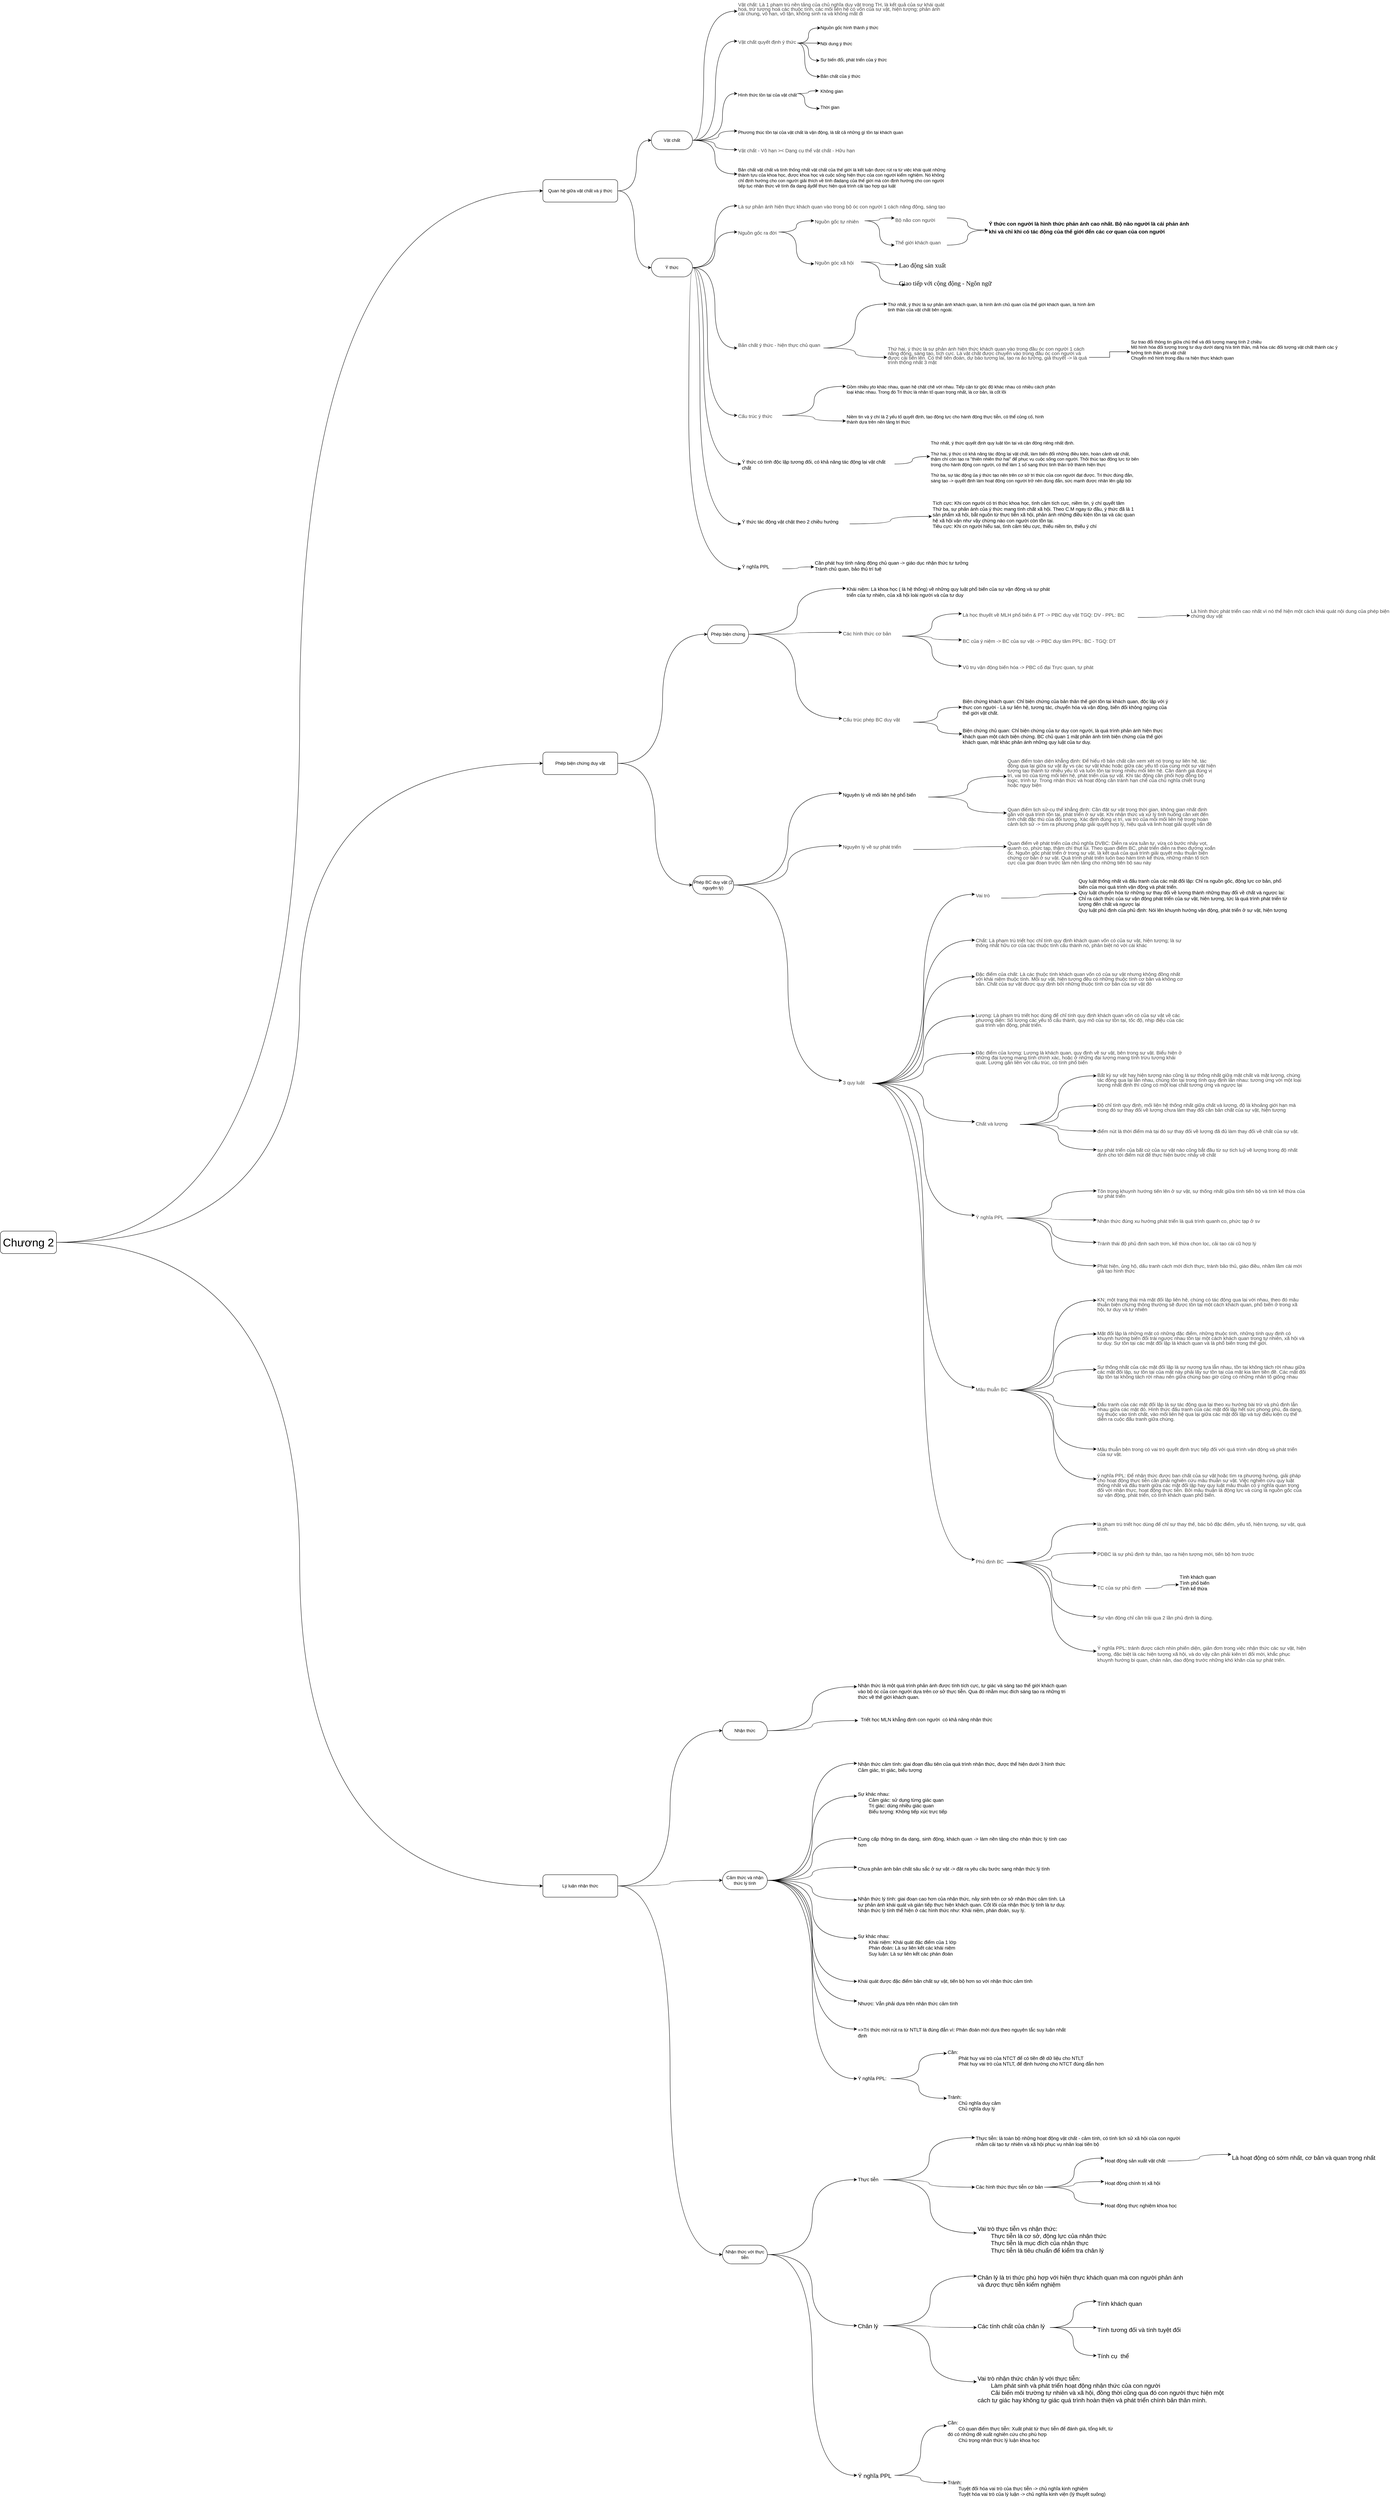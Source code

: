 <mxfile version="23.0.2" type="device">
  <diagram name="Page-1" id="CKTI-sUiN8h-JDVAE_mS">
    <mxGraphModel dx="2800" dy="1610" grid="1" gridSize="10" guides="1" tooltips="1" connect="1" arrows="1" fold="1" page="1" pageScale="1" pageWidth="850" pageHeight="1100" math="0" shadow="0">
      <root>
        <mxCell id="0" />
        <mxCell id="1" parent="0" />
        <mxCell id="E_Hgg75pYsPL08Vu1u3X-95" style="edgeStyle=orthogonalEdgeStyle;shape=connector;curved=1;rounded=0;orthogonalLoop=1;jettySize=auto;html=1;entryX=0;entryY=0.5;entryDx=0;entryDy=0;labelBackgroundColor=default;strokeColor=default;align=center;verticalAlign=middle;fontFamily=Helvetica;fontSize=13;fontColor=default;endArrow=classic;" parent="1" source="E_Hgg75pYsPL08Vu1u3X-2" target="E_Hgg75pYsPL08Vu1u3X-6" edge="1">
          <mxGeometry relative="1" as="geometry" />
        </mxCell>
        <mxCell id="E_Hgg75pYsPL08Vu1u3X-98" style="edgeStyle=orthogonalEdgeStyle;shape=connector;curved=1;rounded=0;orthogonalLoop=1;jettySize=auto;html=1;entryX=0;entryY=0.5;entryDx=0;entryDy=0;labelBackgroundColor=default;strokeColor=default;align=center;verticalAlign=middle;fontFamily=Helvetica;fontSize=13;fontColor=default;endArrow=classic;" parent="1" source="E_Hgg75pYsPL08Vu1u3X-2" target="E_Hgg75pYsPL08Vu1u3X-97" edge="1">
          <mxGeometry relative="1" as="geometry" />
        </mxCell>
        <mxCell id="E_Hgg75pYsPL08Vu1u3X-204" style="edgeStyle=orthogonalEdgeStyle;shape=connector;curved=1;rounded=0;orthogonalLoop=1;jettySize=auto;html=1;entryX=0;entryY=0.5;entryDx=0;entryDy=0;labelBackgroundColor=default;strokeColor=default;align=center;verticalAlign=middle;fontFamily=Helvetica;fontSize=13;fontColor=default;endArrow=classic;" parent="1" source="E_Hgg75pYsPL08Vu1u3X-2" target="E_Hgg75pYsPL08Vu1u3X-203" edge="1">
          <mxGeometry relative="1" as="geometry" />
        </mxCell>
        <mxCell id="E_Hgg75pYsPL08Vu1u3X-2" value="&lt;font style=&quot;font-size: 30px;&quot;&gt;Chương 2&lt;/font&gt;" style="rounded=1;whiteSpace=wrap;html=1;labelBackgroundColor=none;" parent="1" vertex="1">
          <mxGeometry x="-1210" y="2990" width="150" height="60" as="geometry" />
        </mxCell>
        <mxCell id="E_Hgg75pYsPL08Vu1u3X-13" value="" style="edgeStyle=orthogonalEdgeStyle;rounded=1;orthogonalLoop=1;jettySize=auto;html=1;curved=1;labelBackgroundColor=none;fontColor=default;" parent="1" source="E_Hgg75pYsPL08Vu1u3X-6" target="E_Hgg75pYsPL08Vu1u3X-12" edge="1">
          <mxGeometry relative="1" as="geometry">
            <Array as="points">
              <mxPoint x="490" y="210" />
              <mxPoint x="490" y="75" />
            </Array>
          </mxGeometry>
        </mxCell>
        <mxCell id="E_Hgg75pYsPL08Vu1u3X-43" style="edgeStyle=orthogonalEdgeStyle;rounded=1;orthogonalLoop=1;jettySize=auto;html=1;exitX=1;exitY=0.5;exitDx=0;exitDy=0;entryX=0;entryY=0.5;entryDx=0;entryDy=0;curved=1;labelBackgroundColor=none;fontColor=default;" parent="1" source="E_Hgg75pYsPL08Vu1u3X-6" target="E_Hgg75pYsPL08Vu1u3X-42" edge="1">
          <mxGeometry relative="1" as="geometry" />
        </mxCell>
        <mxCell id="E_Hgg75pYsPL08Vu1u3X-6" value="Quan hệ giữa vật chất và ý thức" style="rounded=1;whiteSpace=wrap;html=1;labelBackgroundColor=none;" parent="1" vertex="1">
          <mxGeometry x="240" y="180" width="200" height="60" as="geometry" />
        </mxCell>
        <mxCell id="E_Hgg75pYsPL08Vu1u3X-15" style="edgeStyle=orthogonalEdgeStyle;rounded=1;orthogonalLoop=1;jettySize=auto;html=1;exitX=1;exitY=0.5;exitDx=0;exitDy=0;entryX=0;entryY=0.5;entryDx=0;entryDy=0;curved=1;labelBackgroundColor=none;fontColor=default;" parent="1" source="E_Hgg75pYsPL08Vu1u3X-12" target="E_Hgg75pYsPL08Vu1u3X-14" edge="1">
          <mxGeometry relative="1" as="geometry">
            <Array as="points">
              <mxPoint x="670" y="75" />
              <mxPoint x="670" y="-270" />
            </Array>
          </mxGeometry>
        </mxCell>
        <mxCell id="E_Hgg75pYsPL08Vu1u3X-17" style="edgeStyle=orthogonalEdgeStyle;rounded=1;orthogonalLoop=1;jettySize=auto;html=1;exitX=1;exitY=0.5;exitDx=0;exitDy=0;curved=1;entryX=0;entryY=0.5;entryDx=0;entryDy=0;labelBackgroundColor=none;fontColor=default;" parent="1" source="E_Hgg75pYsPL08Vu1u3X-12" edge="1">
          <mxGeometry relative="1" as="geometry">
            <mxPoint x="760" y="-190" as="targetPoint" />
            <mxPoint x="640" y="65" as="sourcePoint" />
            <Array as="points">
              <mxPoint x="701" y="75" />
              <mxPoint x="701" y="-190" />
            </Array>
          </mxGeometry>
        </mxCell>
        <mxCell id="E_Hgg75pYsPL08Vu1u3X-31" style="edgeStyle=orthogonalEdgeStyle;rounded=1;orthogonalLoop=1;jettySize=auto;html=1;exitX=1;exitY=0.5;exitDx=0;exitDy=0;entryX=0;entryY=0.25;entryDx=0;entryDy=0;curved=1;labelBackgroundColor=none;fontColor=default;" parent="1" source="E_Hgg75pYsPL08Vu1u3X-12" target="E_Hgg75pYsPL08Vu1u3X-28" edge="1">
          <mxGeometry relative="1" as="geometry">
            <Array as="points">
              <mxPoint x="720" y="75" />
              <mxPoint x="720" y="-50" />
            </Array>
          </mxGeometry>
        </mxCell>
        <mxCell id="E_Hgg75pYsPL08Vu1u3X-36" style="edgeStyle=orthogonalEdgeStyle;rounded=1;orthogonalLoop=1;jettySize=auto;html=1;exitX=1;exitY=0.5;exitDx=0;exitDy=0;entryX=0;entryY=0.25;entryDx=0;entryDy=0;curved=1;labelBackgroundColor=none;fontColor=default;" parent="1" source="E_Hgg75pYsPL08Vu1u3X-12" target="E_Hgg75pYsPL08Vu1u3X-35" edge="1">
          <mxGeometry relative="1" as="geometry">
            <Array as="points">
              <mxPoint x="710" y="75" />
              <mxPoint x="710" y="50" />
            </Array>
          </mxGeometry>
        </mxCell>
        <mxCell id="E_Hgg75pYsPL08Vu1u3X-39" style="edgeStyle=orthogonalEdgeStyle;rounded=1;orthogonalLoop=1;jettySize=auto;html=1;exitX=1;exitY=0.5;exitDx=0;exitDy=0;entryX=0;entryY=0.25;entryDx=0;entryDy=0;curved=1;labelBackgroundColor=none;fontColor=default;" parent="1" source="E_Hgg75pYsPL08Vu1u3X-12" target="E_Hgg75pYsPL08Vu1u3X-37" edge="1">
          <mxGeometry relative="1" as="geometry" />
        </mxCell>
        <mxCell id="E_Hgg75pYsPL08Vu1u3X-41" style="edgeStyle=orthogonalEdgeStyle;rounded=1;orthogonalLoop=1;jettySize=auto;html=1;exitX=1;exitY=0.5;exitDx=0;exitDy=0;entryX=0;entryY=0.25;entryDx=0;entryDy=0;curved=1;labelBackgroundColor=none;fontColor=default;" parent="1" source="E_Hgg75pYsPL08Vu1u3X-12" target="E_Hgg75pYsPL08Vu1u3X-40" edge="1">
          <mxGeometry relative="1" as="geometry" />
        </mxCell>
        <mxCell id="E_Hgg75pYsPL08Vu1u3X-12" value="Vật chất" style="whiteSpace=wrap;html=1;rounded=1;arcSize=50;labelBackgroundColor=none;" parent="1" vertex="1">
          <mxGeometry x="530" y="50" width="110" height="50" as="geometry" />
        </mxCell>
        <mxCell id="E_Hgg75pYsPL08Vu1u3X-14" value="&lt;p style=&quot;margin-top:0px; margin-bottom:0px; margin-left:0px; margin-right:0px; -qt-block-indent:0; text-indent:0px; line-height:100%;&quot;&gt;&lt;span style=&quot;font-family:&#39;Arial&#39;; font-size:10pt; color:#454545;&quot;&gt;Vật chất: Là 1 phạm trù nền tảng của chủ nghĩa duy vật trong TH, là kết quả của sự khái quát hoá, trừ tượng hoá các thuộc tính, các mối liên hệ có vốn của sự vật, hiện tượng; phản ánh cái chung, vô hạn, vô tận, không sinh ra và không mất đi&lt;/span&gt;&lt;/p&gt;" style="text;whiteSpace=wrap;html=1;rounded=1;labelBackgroundColor=none;" parent="1" vertex="1">
          <mxGeometry x="760" y="-300" width="560" height="60" as="geometry" />
        </mxCell>
        <mxCell id="E_Hgg75pYsPL08Vu1u3X-16" value="&lt;p style=&quot;margin-top:0px; margin-bottom:0px; margin-left:0px; margin-right:0px; -qt-block-indent:0; text-indent:0px; line-height:100%;&quot;&gt;&lt;span style=&quot;font-family:&#39;Arial&#39;; font-size:10pt; color:#454545;&quot;&gt;Vật chất quyết định ý thức&lt;/span&gt;&lt;/p&gt;" style="text;whiteSpace=wrap;html=1;rounded=1;labelBackgroundColor=none;" parent="1" vertex="1">
          <mxGeometry x="760" y="-200" width="160" height="30" as="geometry" />
        </mxCell>
        <mxCell id="E_Hgg75pYsPL08Vu1u3X-18" value="Nguồn gốc hình thành ý thức&lt;br/&gt;&lt;br&gt;&lt;br&gt;Nội dung ý thức&lt;br/&gt;&lt;br&gt;&lt;br&gt;Sự biến đổi, phát triển của ý thức&lt;br/&gt;&lt;br&gt;&lt;br&gt;Bản chất của ý thức" style="text;whiteSpace=wrap;html=1;rounded=1;labelBackgroundColor=none;" parent="1" vertex="1">
          <mxGeometry x="980" y="-240" width="230" height="160" as="geometry" />
        </mxCell>
        <mxCell id="E_Hgg75pYsPL08Vu1u3X-19" style="edgeStyle=orthogonalEdgeStyle;rounded=1;orthogonalLoop=1;jettySize=auto;html=1;exitX=1;exitY=0.5;exitDx=0;exitDy=0;entryX=0.01;entryY=0.092;entryDx=0;entryDy=0;entryPerimeter=0;curved=1;labelBackgroundColor=none;fontColor=default;" parent="1" source="E_Hgg75pYsPL08Vu1u3X-16" target="E_Hgg75pYsPL08Vu1u3X-18" edge="1">
          <mxGeometry relative="1" as="geometry" />
        </mxCell>
        <mxCell id="E_Hgg75pYsPL08Vu1u3X-20" style="edgeStyle=orthogonalEdgeStyle;rounded=1;orthogonalLoop=1;jettySize=auto;html=1;exitX=1;exitY=0.5;exitDx=0;exitDy=0;entryX=0.01;entryY=0.347;entryDx=0;entryDy=0;entryPerimeter=0;curved=1;labelBackgroundColor=none;fontColor=default;" parent="1" source="E_Hgg75pYsPL08Vu1u3X-16" target="E_Hgg75pYsPL08Vu1u3X-18" edge="1">
          <mxGeometry relative="1" as="geometry" />
        </mxCell>
        <mxCell id="E_Hgg75pYsPL08Vu1u3X-21" style="edgeStyle=orthogonalEdgeStyle;rounded=1;orthogonalLoop=1;jettySize=auto;html=1;exitX=1;exitY=0.5;exitDx=0;exitDy=0;entryX=-0.001;entryY=0.636;entryDx=0;entryDy=0;entryPerimeter=0;curved=1;labelBackgroundColor=none;fontColor=default;" parent="1" source="E_Hgg75pYsPL08Vu1u3X-16" target="E_Hgg75pYsPL08Vu1u3X-18" edge="1">
          <mxGeometry relative="1" as="geometry">
            <Array as="points">
              <mxPoint x="950" y="-185" />
              <mxPoint x="950" y="-138" />
            </Array>
          </mxGeometry>
        </mxCell>
        <mxCell id="E_Hgg75pYsPL08Vu1u3X-26" style="edgeStyle=orthogonalEdgeStyle;rounded=1;orthogonalLoop=1;jettySize=auto;html=1;exitX=1;exitY=0.5;exitDx=0;exitDy=0;entryX=0.006;entryY=0.903;entryDx=0;entryDy=0;entryPerimeter=0;curved=1;labelBackgroundColor=none;fontColor=default;" parent="1" source="E_Hgg75pYsPL08Vu1u3X-16" target="E_Hgg75pYsPL08Vu1u3X-18" edge="1">
          <mxGeometry relative="1" as="geometry">
            <Array as="points">
              <mxPoint x="940" y="-185" />
              <mxPoint x="940" y="-95" />
            </Array>
          </mxGeometry>
        </mxCell>
        <mxCell id="E_Hgg75pYsPL08Vu1u3X-34" style="edgeStyle=orthogonalEdgeStyle;rounded=1;orthogonalLoop=1;jettySize=auto;html=1;exitX=1;exitY=0.25;exitDx=0;exitDy=0;entryX=0;entryY=0.75;entryDx=0;entryDy=0;curved=1;labelBackgroundColor=none;fontColor=default;" parent="1" source="E_Hgg75pYsPL08Vu1u3X-28" target="E_Hgg75pYsPL08Vu1u3X-32" edge="1">
          <mxGeometry relative="1" as="geometry">
            <Array as="points">
              <mxPoint x="940" y="-50" />
              <mxPoint x="940" y="-10" />
            </Array>
          </mxGeometry>
        </mxCell>
        <mxCell id="E_Hgg75pYsPL08Vu1u3X-28" value="Hình thức tồn tại của vật chất" style="text;whiteSpace=wrap;html=1;rounded=1;labelBackgroundColor=none;" parent="1" vertex="1">
          <mxGeometry x="760" y="-60" width="160" height="40" as="geometry" />
        </mxCell>
        <mxCell id="E_Hgg75pYsPL08Vu1u3X-32" value="Không gian&lt;br/&gt;&lt;br&gt;&lt;br&gt;Thời gian" style="text;whiteSpace=wrap;html=1;rounded=1;labelBackgroundColor=none;" parent="1" vertex="1">
          <mxGeometry x="980" y="-70" width="90" height="80" as="geometry" />
        </mxCell>
        <mxCell id="E_Hgg75pYsPL08Vu1u3X-33" style="edgeStyle=orthogonalEdgeStyle;rounded=1;orthogonalLoop=1;jettySize=auto;html=1;exitX=1;exitY=0.25;exitDx=0;exitDy=0;entryX=-0.033;entryY=0.158;entryDx=0;entryDy=0;entryPerimeter=0;curved=1;labelBackgroundColor=none;fontColor=default;" parent="1" source="E_Hgg75pYsPL08Vu1u3X-28" target="E_Hgg75pYsPL08Vu1u3X-32" edge="1">
          <mxGeometry relative="1" as="geometry" />
        </mxCell>
        <mxCell id="E_Hgg75pYsPL08Vu1u3X-35" value="Phương thúc tồn tại của vật chất là vận động, là tất cả những gì tồn tại khách quan" style="text;whiteSpace=wrap;html=1;rounded=1;labelBackgroundColor=none;" parent="1" vertex="1">
          <mxGeometry x="760" y="40" width="470" height="40" as="geometry" />
        </mxCell>
        <mxCell id="E_Hgg75pYsPL08Vu1u3X-37" value="&lt;p style=&quot;margin-top:0px; margin-bottom:0px; margin-left:0px; margin-right:0px; -qt-block-indent:0; text-indent:0px; line-height:100%;&quot;&gt;&lt;span style=&quot;font-family:&#39;Arial&#39;; font-size:10pt; color:#454545;&quot;&gt;Vật chất - Vô hạn &amp;gt;&amp;lt; Dạng cụ thể vật chất - Hữu hạn&lt;/span&gt;&lt;/p&gt;" style="text;whiteSpace=wrap;html=1;rounded=1;labelBackgroundColor=none;" parent="1" vertex="1">
          <mxGeometry x="760" y="90" width="350" height="40" as="geometry" />
        </mxCell>
        <mxCell id="E_Hgg75pYsPL08Vu1u3X-40" value="Bản chất vật chất và tính thống nhất vật chất của thế giới là kết luận được rút ra từ việc khái quát những thành tựu của khoa học, được khoa học và cuộc sống hiện thực của con người kiểm nghiệm. Nó không chỉ định hướng cho con người giải thích về tính đadạng của thế giới mà còn định hướng cho con người tiếp tục nhận thức về tính đa dạng ấyđể thực hiện quá trình cải tạo hợp qui luật" style="text;whiteSpace=wrap;html=1;rounded=1;labelBackgroundColor=none;" parent="1" vertex="1">
          <mxGeometry x="760" y="140" width="560" height="100" as="geometry" />
        </mxCell>
        <mxCell id="E_Hgg75pYsPL08Vu1u3X-45" style="edgeStyle=orthogonalEdgeStyle;rounded=1;orthogonalLoop=1;jettySize=auto;html=1;exitX=1;exitY=0.5;exitDx=0;exitDy=0;entryX=0;entryY=0.25;entryDx=0;entryDy=0;curved=1;labelBackgroundColor=none;fontColor=default;" parent="1" source="E_Hgg75pYsPL08Vu1u3X-42" target="E_Hgg75pYsPL08Vu1u3X-44" edge="1">
          <mxGeometry relative="1" as="geometry" />
        </mxCell>
        <mxCell id="E_Hgg75pYsPL08Vu1u3X-47" style="edgeStyle=orthogonalEdgeStyle;rounded=1;orthogonalLoop=1;jettySize=auto;html=1;exitX=1;exitY=0.5;exitDx=0;exitDy=0;entryX=0;entryY=0.25;entryDx=0;entryDy=0;curved=1;labelBackgroundColor=none;fontColor=default;" parent="1" source="E_Hgg75pYsPL08Vu1u3X-42" target="E_Hgg75pYsPL08Vu1u3X-46" edge="1">
          <mxGeometry relative="1" as="geometry" />
        </mxCell>
        <mxCell id="E_Hgg75pYsPL08Vu1u3X-66" style="edgeStyle=orthogonalEdgeStyle;rounded=0;orthogonalLoop=1;jettySize=auto;html=1;exitX=1;exitY=0.5;exitDx=0;exitDy=0;entryX=0;entryY=0.5;entryDx=0;entryDy=0;curved=1;" parent="1" source="E_Hgg75pYsPL08Vu1u3X-42" target="E_Hgg75pYsPL08Vu1u3X-65" edge="1">
          <mxGeometry relative="1" as="geometry" />
        </mxCell>
        <mxCell id="E_Hgg75pYsPL08Vu1u3X-76" style="edgeStyle=orthogonalEdgeStyle;rounded=0;orthogonalLoop=1;jettySize=auto;html=1;exitX=1;exitY=0.5;exitDx=0;exitDy=0;entryX=0;entryY=0.25;entryDx=0;entryDy=0;curved=1;" parent="1" source="E_Hgg75pYsPL08Vu1u3X-42" target="E_Hgg75pYsPL08Vu1u3X-74" edge="1">
          <mxGeometry relative="1" as="geometry">
            <Array as="points">
              <mxPoint x="680" y="415" />
              <mxPoint x="680" y="810" />
            </Array>
          </mxGeometry>
        </mxCell>
        <mxCell id="E_Hgg75pYsPL08Vu1u3X-82" style="edgeStyle=orthogonalEdgeStyle;shape=connector;curved=1;rounded=0;orthogonalLoop=1;jettySize=auto;html=1;exitX=1;exitY=0.5;exitDx=0;exitDy=0;entryX=0;entryY=0.5;entryDx=0;entryDy=0;labelBackgroundColor=default;strokeColor=default;align=center;verticalAlign=middle;fontFamily=Helvetica;fontSize=11;fontColor=default;endArrow=classic;" parent="1" source="E_Hgg75pYsPL08Vu1u3X-42" target="E_Hgg75pYsPL08Vu1u3X-81" edge="1">
          <mxGeometry relative="1" as="geometry">
            <Array as="points">
              <mxPoint x="670" y="415" />
              <mxPoint x="670" y="940" />
            </Array>
          </mxGeometry>
        </mxCell>
        <mxCell id="E_Hgg75pYsPL08Vu1u3X-86" style="edgeStyle=orthogonalEdgeStyle;shape=connector;curved=1;rounded=0;orthogonalLoop=1;jettySize=auto;html=1;entryX=0;entryY=0.5;entryDx=0;entryDy=0;labelBackgroundColor=default;strokeColor=default;align=center;verticalAlign=middle;fontFamily=Helvetica;fontSize=13;fontColor=default;endArrow=classic;" parent="1" source="E_Hgg75pYsPL08Vu1u3X-42" target="E_Hgg75pYsPL08Vu1u3X-85" edge="1">
          <mxGeometry relative="1" as="geometry">
            <Array as="points">
              <mxPoint x="660" y="415" />
              <mxPoint x="660" y="1100" />
            </Array>
          </mxGeometry>
        </mxCell>
        <mxCell id="E_Hgg75pYsPL08Vu1u3X-92" style="edgeStyle=orthogonalEdgeStyle;shape=connector;curved=1;rounded=0;orthogonalLoop=1;jettySize=auto;html=1;entryX=0;entryY=0.5;entryDx=0;entryDy=0;labelBackgroundColor=default;strokeColor=default;align=center;verticalAlign=middle;fontFamily=Helvetica;fontSize=13;fontColor=default;endArrow=classic;exitX=1;exitY=0.5;exitDx=0;exitDy=0;" parent="1" source="E_Hgg75pYsPL08Vu1u3X-42" target="E_Hgg75pYsPL08Vu1u3X-90" edge="1">
          <mxGeometry relative="1" as="geometry">
            <Array as="points">
              <mxPoint x="630" y="415" />
              <mxPoint x="630" y="1220" />
            </Array>
          </mxGeometry>
        </mxCell>
        <mxCell id="E_Hgg75pYsPL08Vu1u3X-42" value="Ý thức" style="whiteSpace=wrap;html=1;rounded=1;arcSize=50;labelBackgroundColor=none;" parent="1" vertex="1">
          <mxGeometry x="530" y="390" width="110" height="50" as="geometry" />
        </mxCell>
        <mxCell id="E_Hgg75pYsPL08Vu1u3X-44" value="&lt;p style=&quot;margin-top:0px; margin-bottom:0px; margin-left:0px; margin-right:0px; -qt-block-indent:0; text-indent:0px; line-height:100%;&quot;&gt;&lt;span style=&quot;font-family:&#39;Arial&#39;; font-size:10pt; color:#454545;&quot;&gt;Là sự phản ánh hiện thực khách quan vào trong bộ óc con người 1 cách năng động, sáng tạo&lt;/span&gt;&lt;/p&gt;" style="text;whiteSpace=wrap;html=1;rounded=1;labelBackgroundColor=none;" parent="1" vertex="1">
          <mxGeometry x="760" y="240" width="560" height="40" as="geometry" />
        </mxCell>
        <mxCell id="E_Hgg75pYsPL08Vu1u3X-50" style="edgeStyle=orthogonalEdgeStyle;rounded=1;orthogonalLoop=1;jettySize=auto;html=1;exitX=1;exitY=0.25;exitDx=0;exitDy=0;entryX=0;entryY=0.25;entryDx=0;entryDy=0;curved=1;labelBackgroundColor=none;fontColor=default;" parent="1" source="E_Hgg75pYsPL08Vu1u3X-46" target="E_Hgg75pYsPL08Vu1u3X-48" edge="1">
          <mxGeometry relative="1" as="geometry" />
        </mxCell>
        <mxCell id="E_Hgg75pYsPL08Vu1u3X-52" style="edgeStyle=orthogonalEdgeStyle;rounded=1;orthogonalLoop=1;jettySize=auto;html=1;exitX=1;exitY=0.25;exitDx=0;exitDy=0;entryX=0;entryY=0.75;entryDx=0;entryDy=0;curved=1;labelBackgroundColor=none;fontColor=default;" parent="1" source="E_Hgg75pYsPL08Vu1u3X-46" target="E_Hgg75pYsPL08Vu1u3X-51" edge="1">
          <mxGeometry relative="1" as="geometry" />
        </mxCell>
        <mxCell id="E_Hgg75pYsPL08Vu1u3X-46" value="&lt;p style=&quot;margin-top:0px; margin-bottom:0px; margin-left:0px; margin-right:0px; -qt-block-indent:0; text-indent:0px; line-height:100%;&quot;&gt;&lt;span style=&quot;font-family:&#39;Arial&#39;; font-size:10pt; color:#454545;&quot;&gt;Nguồn gốc ra đời&lt;/span&gt;&lt;/p&gt;" style="text;whiteSpace=wrap;html=1;rounded=1;labelBackgroundColor=none;" parent="1" vertex="1">
          <mxGeometry x="760" y="310" width="110" height="40" as="geometry" />
        </mxCell>
        <mxCell id="E_Hgg75pYsPL08Vu1u3X-55" style="edgeStyle=orthogonalEdgeStyle;rounded=1;hachureGap=4;orthogonalLoop=1;jettySize=auto;html=1;exitX=1;exitY=0.25;exitDx=0;exitDy=0;entryX=0;entryY=0.25;entryDx=0;entryDy=0;fontFamily=Architects Daughter;fontSource=https%3A%2F%2Ffonts.googleapis.com%2Fcss%3Ffamily%3DArchitects%2BDaughter;fontSize=16;curved=1;labelBackgroundColor=none;fontColor=default;" parent="1" source="E_Hgg75pYsPL08Vu1u3X-48" target="E_Hgg75pYsPL08Vu1u3X-53" edge="1">
          <mxGeometry relative="1" as="geometry" />
        </mxCell>
        <mxCell id="E_Hgg75pYsPL08Vu1u3X-56" style="edgeStyle=orthogonalEdgeStyle;rounded=1;hachureGap=4;orthogonalLoop=1;jettySize=auto;html=1;exitX=1;exitY=0.25;exitDx=0;exitDy=0;entryX=0;entryY=0.5;entryDx=0;entryDy=0;fontFamily=Architects Daughter;fontSource=https%3A%2F%2Ffonts.googleapis.com%2Fcss%3Ffamily%3DArchitects%2BDaughter;fontSize=16;curved=1;labelBackgroundColor=none;fontColor=default;" parent="1" source="E_Hgg75pYsPL08Vu1u3X-48" target="E_Hgg75pYsPL08Vu1u3X-54" edge="1">
          <mxGeometry relative="1" as="geometry" />
        </mxCell>
        <mxCell id="E_Hgg75pYsPL08Vu1u3X-48" value="&lt;p style=&quot;margin-top:0px; margin-bottom:0px; margin-left:0px; margin-right:0px; -qt-block-indent:0; text-indent:0px; line-height:100%;&quot;&gt;&lt;span style=&quot;font-family:&#39;Arial&#39;; font-size:10pt; color:#454545;&quot;&gt;Nguồn gốc tự nhiên&lt;/span&gt;&lt;/p&gt;" style="text;whiteSpace=wrap;html=1;rounded=1;labelBackgroundColor=none;" parent="1" vertex="1">
          <mxGeometry x="965" y="280" width="135" height="40" as="geometry" />
        </mxCell>
        <mxCell id="E_Hgg75pYsPL08Vu1u3X-63" style="edgeStyle=orthogonalEdgeStyle;rounded=0;hachureGap=4;orthogonalLoop=1;jettySize=auto;html=1;exitX=1;exitY=0.5;exitDx=0;exitDy=0;entryX=0;entryY=0.25;entryDx=0;entryDy=0;fontFamily=Architects Daughter;fontSource=https%3A%2F%2Ffonts.googleapis.com%2Fcss%3Ffamily%3DArchitects%2BDaughter;fontSize=16;curved=1;" parent="1" source="E_Hgg75pYsPL08Vu1u3X-51" target="E_Hgg75pYsPL08Vu1u3X-61" edge="1">
          <mxGeometry relative="1" as="geometry" />
        </mxCell>
        <mxCell id="E_Hgg75pYsPL08Vu1u3X-51" value="&lt;p style=&quot;margin-top:0px; margin-bottom:0px; margin-left:0px; margin-right:0px; -qt-block-indent:0; text-indent:0px; line-height:100%;&quot;&gt;&lt;span style=&quot;font-family:&#39;Arial&#39;; font-size:10pt; color:#454545;&quot;&gt;Nguồn góc xã hội&lt;/span&gt;&lt;/p&gt;" style="text;whiteSpace=wrap;html=1;rounded=1;labelBackgroundColor=none;" parent="1" vertex="1">
          <mxGeometry x="965" y="390" width="125" height="20" as="geometry" />
        </mxCell>
        <mxCell id="E_Hgg75pYsPL08Vu1u3X-58" style="edgeStyle=orthogonalEdgeStyle;rounded=1;hachureGap=4;orthogonalLoop=1;jettySize=auto;html=1;exitX=1;exitY=0.25;exitDx=0;exitDy=0;entryX=0;entryY=0.5;entryDx=0;entryDy=0;fontFamily=Architects Daughter;fontSource=https%3A%2F%2Ffonts.googleapis.com%2Fcss%3Ffamily%3DArchitects%2BDaughter;fontSize=16;curved=1;labelBackgroundColor=none;fontColor=default;" parent="1" source="E_Hgg75pYsPL08Vu1u3X-53" target="E_Hgg75pYsPL08Vu1u3X-57" edge="1">
          <mxGeometry relative="1" as="geometry" />
        </mxCell>
        <mxCell id="E_Hgg75pYsPL08Vu1u3X-53" value="&lt;p style=&quot;margin-top:0px; margin-bottom:0px; margin-left:0px; margin-right:0px; -qt-block-indent:0; text-indent:0px; line-height:100%;&quot;&gt;&lt;span style=&quot;font-family:&#39;Arial&#39;; font-size:10pt; color:#454545;&quot;&gt;Bộ não con người&lt;/span&gt;&lt;/p&gt;" style="text;whiteSpace=wrap;html=1;fontSize=20;fontFamily=Architects Daughter;rounded=1;labelBackgroundColor=none;" parent="1" vertex="1">
          <mxGeometry x="1180" y="270" width="140" height="50" as="geometry" />
        </mxCell>
        <mxCell id="E_Hgg75pYsPL08Vu1u3X-60" style="edgeStyle=orthogonalEdgeStyle;rounded=1;hachureGap=4;orthogonalLoop=1;jettySize=auto;html=1;fontFamily=Architects Daughter;fontSource=https%3A%2F%2Ffonts.googleapis.com%2Fcss%3Ffamily%3DArchitects%2BDaughter;fontSize=16;curved=1;labelBackgroundColor=none;fontColor=default;" parent="1" source="E_Hgg75pYsPL08Vu1u3X-54" target="E_Hgg75pYsPL08Vu1u3X-57" edge="1">
          <mxGeometry relative="1" as="geometry" />
        </mxCell>
        <mxCell id="E_Hgg75pYsPL08Vu1u3X-54" value="&lt;p style=&quot;margin-top:0px; margin-bottom:0px; margin-left:0px; margin-right:0px; -qt-block-indent:0; text-indent:0px; line-height:100%;&quot;&gt;&lt;span style=&quot;font-family:&#39;Arial&#39;; font-size:10pt; color:#454545;&quot;&gt;Thế giới khách quan&lt;/span&gt;&lt;/p&gt;" style="text;whiteSpace=wrap;html=1;fontSize=20;fontFamily=Architects Daughter;rounded=1;labelBackgroundColor=none;" parent="1" vertex="1">
          <mxGeometry x="1180" y="330" width="140" height="50" as="geometry" />
        </mxCell>
        <mxCell id="E_Hgg75pYsPL08Vu1u3X-57" value="&lt;p style=&quot;margin-top:0px; margin-bottom:0px; margin-left:0px; margin-right:0px; -qt-block-indent:0; text-indent:0px; line-height:100%;&quot;&gt;&lt;span style=&quot;font-family: Arial; font-size: 10.5pt; font-weight: 600;&quot;&gt;Ý thức con người là hình thức phản ánh cao nhất. Bộ não người là cái phản ánh khi và chỉ khi có tác động của thế giới đến các cơ quan của con người&lt;/span&gt;&lt;/p&gt;" style="text;whiteSpace=wrap;html=1;fontSize=20;fontFamily=Architects Daughter;rounded=1;labelBackgroundColor=none;" parent="1" vertex="1">
          <mxGeometry x="1430" y="280" width="560" height="70" as="geometry" />
        </mxCell>
        <mxCell id="E_Hgg75pYsPL08Vu1u3X-61" value="&lt;font style=&quot;font-size: 17px;&quot; face=&quot;aria&quot;&gt;Lao động sản xuất&lt;br&gt;&lt;br&gt;Giao tiếp với cộng động - Ngôn ngữ&lt;/font&gt;" style="text;fontSize=20;fontFamily=Architects Daughter;whiteSpace=wrap;html=1;rounded=1;labelBackgroundColor=none;" parent="1" vertex="1">
          <mxGeometry x="1190" y="390" width="350" height="70" as="geometry" />
        </mxCell>
        <mxCell id="E_Hgg75pYsPL08Vu1u3X-64" style="edgeStyle=orthogonalEdgeStyle;rounded=0;hachureGap=4;orthogonalLoop=1;jettySize=auto;html=1;exitX=1;exitY=0.5;exitDx=0;exitDy=0;entryX=0.053;entryY=1.016;entryDx=0;entryDy=0;entryPerimeter=0;fontFamily=Architects Daughter;fontSource=https%3A%2F%2Ffonts.googleapis.com%2Fcss%3Ffamily%3DArchitects%2BDaughter;fontSize=16;curved=1;" parent="1" source="E_Hgg75pYsPL08Vu1u3X-51" target="E_Hgg75pYsPL08Vu1u3X-61" edge="1">
          <mxGeometry relative="1" as="geometry" />
        </mxCell>
        <mxCell id="E_Hgg75pYsPL08Vu1u3X-69" style="edgeStyle=orthogonalEdgeStyle;rounded=0;orthogonalLoop=1;jettySize=auto;html=1;exitX=1;exitY=0.5;exitDx=0;exitDy=0;entryX=0;entryY=0.25;entryDx=0;entryDy=0;curved=1;" parent="1" source="E_Hgg75pYsPL08Vu1u3X-65" target="E_Hgg75pYsPL08Vu1u3X-68" edge="1">
          <mxGeometry relative="1" as="geometry" />
        </mxCell>
        <mxCell id="E_Hgg75pYsPL08Vu1u3X-71" style="edgeStyle=orthogonalEdgeStyle;rounded=0;orthogonalLoop=1;jettySize=auto;html=1;exitX=1;exitY=0.5;exitDx=0;exitDy=0;entryX=0;entryY=0.5;entryDx=0;entryDy=0;curved=1;" parent="1" source="E_Hgg75pYsPL08Vu1u3X-65" target="E_Hgg75pYsPL08Vu1u3X-70" edge="1">
          <mxGeometry relative="1" as="geometry" />
        </mxCell>
        <mxCell id="E_Hgg75pYsPL08Vu1u3X-65" value="&lt;p style=&quot;margin-top:0px; margin-bottom:0px; margin-left:0px; margin-right:0px; -qt-block-indent:0; text-indent:0px; line-height:100%;&quot;&gt;&lt;span style=&quot;font-family:&#39;Arial&#39;; font-size:10pt; color:#454545;&quot;&gt;Bản chất ý thức - hiện thực chủ quan&lt;/span&gt;&lt;/p&gt;" style="text;whiteSpace=wrap;html=1;" parent="1" vertex="1">
          <mxGeometry x="760" y="610" width="230" height="40" as="geometry" />
        </mxCell>
        <mxCell id="E_Hgg75pYsPL08Vu1u3X-68" value="Thứ nhất, ý thức là sự phản ánh khách quan, là hình ảnh chủ quan của thế giới khách quan, là hình ảnh tinh thần của vật chất bên ngoài." style="text;whiteSpace=wrap;html=1;" parent="1" vertex="1">
          <mxGeometry x="1160" y="500" width="560" height="50" as="geometry" />
        </mxCell>
        <mxCell id="E_Hgg75pYsPL08Vu1u3X-73" value="" style="edgeStyle=orthogonalEdgeStyle;rounded=0;orthogonalLoop=1;jettySize=auto;html=1;" parent="1" source="E_Hgg75pYsPL08Vu1u3X-70" target="E_Hgg75pYsPL08Vu1u3X-72" edge="1">
          <mxGeometry relative="1" as="geometry" />
        </mxCell>
        <mxCell id="E_Hgg75pYsPL08Vu1u3X-70" value="&lt;p style=&quot;margin-top:0px; margin-bottom:0px; margin-left:0px; margin-right:0px; -qt-block-indent:0; text-indent:0px; line-height:100%;&quot;&gt;&lt;span style=&quot;font-family:&#39;Arial&#39;; font-size:10pt; color:#454545;&quot;&gt;Thứ hai, ý thức là sự phản ánh hiện thức khách quan vào trong đầu óc con người 1 cách năng động, sáng tạo, tích cực. Là vật chất được chuyển vào trong đầu óc con người và được cái tiến lên. Có thể tiên đoán, dự báo tương lai, tạo ra ảo tưởng, giả thuyết -&amp;gt; là quá trình thống nhất 3 mặt&lt;/span&gt;&lt;/p&gt;" style="text;whiteSpace=wrap;html=1;" parent="1" vertex="1">
          <mxGeometry x="1160" y="620" width="540" height="70" as="geometry" />
        </mxCell>
        <mxCell id="E_Hgg75pYsPL08Vu1u3X-72" value="Sự trao đổi thông tin giữa chủ thể và đối tượng mang tính 2 chiều &#xa;Mô hình hóa đối tượng trong tư duy dưới dạng h/a tinh thần, mã hóa các đối tượng vật chất thành các ý tưởng tinh thần phi vật chất &#xa;Chuyển mô hình trong đầu ra hiện thực khách quan" style="text;whiteSpace=wrap;html=1;" parent="1" vertex="1">
          <mxGeometry x="1810" y="600" width="560" height="80" as="geometry" />
        </mxCell>
        <mxCell id="E_Hgg75pYsPL08Vu1u3X-78" style="edgeStyle=orthogonalEdgeStyle;rounded=0;orthogonalLoop=1;jettySize=auto;html=1;exitX=1;exitY=0.25;exitDx=0;exitDy=0;entryX=0;entryY=0.25;entryDx=0;entryDy=0;curved=1;" parent="1" source="E_Hgg75pYsPL08Vu1u3X-74" target="E_Hgg75pYsPL08Vu1u3X-77" edge="1">
          <mxGeometry relative="1" as="geometry" />
        </mxCell>
        <mxCell id="E_Hgg75pYsPL08Vu1u3X-80" style="edgeStyle=orthogonalEdgeStyle;rounded=0;orthogonalLoop=1;jettySize=auto;html=1;exitX=1;exitY=0.25;exitDx=0;exitDy=0;curved=1;" parent="1" source="E_Hgg75pYsPL08Vu1u3X-74" target="E_Hgg75pYsPL08Vu1u3X-79" edge="1">
          <mxGeometry relative="1" as="geometry" />
        </mxCell>
        <mxCell id="E_Hgg75pYsPL08Vu1u3X-74" value="&lt;p style=&quot;margin-top:0px; margin-bottom:0px; margin-left:0px; margin-right:0px; -qt-block-indent:0; text-indent:0px; line-height:100%;&quot;&gt;&lt;span style=&quot;font-family:&#39;Arial&#39;; font-size:10pt; color:#454545;&quot;&gt;Cấu trúc ý thức&lt;/span&gt;&lt;/p&gt;" style="text;whiteSpace=wrap;html=1;" parent="1" vertex="1">
          <mxGeometry x="760" y="800" width="120" height="40" as="geometry" />
        </mxCell>
        <mxCell id="E_Hgg75pYsPL08Vu1u3X-77" value="Gồm nhiều yto khác nhau, quan hệ chặt chẽ với nhau. Tiếp cận từ góc độ khác nhau có nhiều cách phân loại khác nhau. Trong đó Tri thức là nhân tố quan trọng nhất, là cơ bản, là cốt lõi" style="text;whiteSpace=wrap;html=1;" parent="1" vertex="1">
          <mxGeometry x="1050" y="720" width="560" height="50" as="geometry" />
        </mxCell>
        <mxCell id="E_Hgg75pYsPL08Vu1u3X-79" value="Niềm tin  và ý chí là 2 yếu tố quyết định, tạo động lực cho hành động thực tiễn, có thể củng cố, hình thành dựa trên nền tảng tri thức" style="text;whiteSpace=wrap;html=1;" parent="1" vertex="1">
          <mxGeometry x="1050" y="800" width="560" height="50" as="geometry" />
        </mxCell>
        <mxCell id="E_Hgg75pYsPL08Vu1u3X-84" value="" style="edgeStyle=orthogonalEdgeStyle;shape=connector;curved=1;rounded=0;orthogonalLoop=1;jettySize=auto;html=1;labelBackgroundColor=default;strokeColor=default;align=center;verticalAlign=middle;fontFamily=Helvetica;fontSize=11;fontColor=default;endArrow=classic;" parent="1" source="E_Hgg75pYsPL08Vu1u3X-81" target="E_Hgg75pYsPL08Vu1u3X-83" edge="1">
          <mxGeometry relative="1" as="geometry" />
        </mxCell>
        <mxCell id="E_Hgg75pYsPL08Vu1u3X-81" value="&lt;font style=&quot;font-size: 13px;&quot;&gt;Ý thức có tính độc lập tương đối, có khả năng tác động lại vật chất chất&lt;/font&gt;" style="text;whiteSpace=wrap;html=1;fontSize=13;fontFamily=Helvetica;fontColor=default;" parent="1" vertex="1">
          <mxGeometry x="770" y="920" width="410" height="40" as="geometry" />
        </mxCell>
        <mxCell id="E_Hgg75pYsPL08Vu1u3X-83" value="&lt;font style=&quot;font-size: 12px;&quot;&gt;Thứ nhất, ý thức quyết định quy luật tồn tại và cận động riêng nhất định.&lt;br/&gt;&lt;br&gt;Thứ hai, ý thức có khả năng tác động lại vật chất, làm biến đổi những điều kiện, hoàn cảnh vật chất, thậm chí còn tạo ra &quot;thiên nhiên thứ hai&quot; để phục vụ cuộc sống con người. Thôi thúc tạo động lực từ bên trong cho hành động con người, có thể làm 1 số sạng thức tinh thần trở thành hiện thực&lt;br/&gt;&lt;br&gt;Thứ ba, sự tác động ủa ý thức tạo nên trên cơ sở tri thức của con người đạt được. Tri thức đúng đắn, sáng tạo -&amp;gt; quyết định làm hoạt động con người trở nên đúng đắn, sức mạnh được nhân lên gấp bội&lt;/font&gt;" style="text;whiteSpace=wrap;html=1;fontSize=11;fontFamily=Helvetica;fontColor=default;" parent="1" vertex="1">
          <mxGeometry x="1275" y="870" width="560" height="100" as="geometry" />
        </mxCell>
        <mxCell id="E_Hgg75pYsPL08Vu1u3X-88" style="edgeStyle=orthogonalEdgeStyle;shape=connector;curved=1;rounded=0;orthogonalLoop=1;jettySize=auto;html=1;labelBackgroundColor=default;strokeColor=default;align=center;verticalAlign=middle;fontFamily=Helvetica;fontSize=13;fontColor=default;endArrow=classic;" parent="1" source="E_Hgg75pYsPL08Vu1u3X-85" target="E_Hgg75pYsPL08Vu1u3X-87" edge="1">
          <mxGeometry relative="1" as="geometry" />
        </mxCell>
        <mxCell id="E_Hgg75pYsPL08Vu1u3X-85" value="Ý thức tác động vật chật theo 2 chiều hướng" style="text;whiteSpace=wrap;html=1;fontSize=13;fontFamily=Helvetica;fontColor=default;" parent="1" vertex="1">
          <mxGeometry x="770" y="1080" width="290" height="40" as="geometry" />
        </mxCell>
        <mxCell id="E_Hgg75pYsPL08Vu1u3X-87" value="Tích cực: Khi con người có tri thức khoa học, tình cảm tích cực, niềm tin, ý chí quyết tâm &#xa;Thứ ba, sự phản ánh của ý thức mang tính chất xã hội. Theo C.M ngay từ đầu, ý thức đã là 1 sản phẩm xã hội, bắt nguồn từ thực tiễn xã hội, phản ánh những điều kiện tồn tại và các quan hệ xã hội vận như vậy chừng nào con người còn tồn tại. &#xa;Tiêu cực: Khi cn người hiểu sai, tình cảm tiêu cực, thiếu niềm tin, thiếu ý chí" style="text;whiteSpace=wrap;html=1;fontSize=13;fontFamily=Helvetica;fontColor=default;" parent="1" vertex="1">
          <mxGeometry x="1280" y="1030" width="560" height="100" as="geometry" />
        </mxCell>
        <mxCell id="E_Hgg75pYsPL08Vu1u3X-94" style="edgeStyle=orthogonalEdgeStyle;shape=connector;curved=1;rounded=0;orthogonalLoop=1;jettySize=auto;html=1;entryX=0;entryY=0.5;entryDx=0;entryDy=0;labelBackgroundColor=default;strokeColor=default;align=center;verticalAlign=middle;fontFamily=Helvetica;fontSize=13;fontColor=default;endArrow=classic;" parent="1" source="E_Hgg75pYsPL08Vu1u3X-90" target="E_Hgg75pYsPL08Vu1u3X-93" edge="1">
          <mxGeometry relative="1" as="geometry" />
        </mxCell>
        <mxCell id="E_Hgg75pYsPL08Vu1u3X-90" value="Ý nghĩa PPL" style="text;whiteSpace=wrap;html=1;fontSize=13;fontFamily=Helvetica;fontColor=default;" parent="1" vertex="1">
          <mxGeometry x="770" y="1200" width="110" height="40" as="geometry" />
        </mxCell>
        <mxCell id="E_Hgg75pYsPL08Vu1u3X-93" value="Cần phát huy tính năng động chủ quan -&gt; giáo dục nhận thức tư tưởng &#xa;Tránh chủ quan, bảo thủ trí tuệ" style="text;whiteSpace=wrap;html=1;fontSize=13;fontFamily=Helvetica;fontColor=default;" parent="1" vertex="1">
          <mxGeometry x="965" y="1190" width="440" height="50" as="geometry" />
        </mxCell>
        <mxCell id="E_Hgg75pYsPL08Vu1u3X-101" style="edgeStyle=orthogonalEdgeStyle;shape=connector;curved=1;rounded=0;orthogonalLoop=1;jettySize=auto;html=1;entryX=0;entryY=0.5;entryDx=0;entryDy=0;labelBackgroundColor=default;strokeColor=default;align=center;verticalAlign=middle;fontFamily=Helvetica;fontSize=13;fontColor=default;endArrow=classic;" parent="1" source="E_Hgg75pYsPL08Vu1u3X-97" target="E_Hgg75pYsPL08Vu1u3X-100" edge="1">
          <mxGeometry relative="1" as="geometry" />
        </mxCell>
        <mxCell id="E_Hgg75pYsPL08Vu1u3X-123" style="edgeStyle=orthogonalEdgeStyle;shape=connector;curved=1;rounded=0;orthogonalLoop=1;jettySize=auto;html=1;entryX=0;entryY=0.5;entryDx=0;entryDy=0;labelBackgroundColor=default;strokeColor=default;align=center;verticalAlign=middle;fontFamily=Helvetica;fontSize=13;fontColor=default;endArrow=classic;" parent="1" source="E_Hgg75pYsPL08Vu1u3X-97" target="E_Hgg75pYsPL08Vu1u3X-122" edge="1">
          <mxGeometry relative="1" as="geometry" />
        </mxCell>
        <mxCell id="E_Hgg75pYsPL08Vu1u3X-97" value="Phép biện chứng duy vật" style="rounded=1;whiteSpace=wrap;html=1;labelBackgroundColor=none;" parent="1" vertex="1">
          <mxGeometry x="240" y="1710" width="200" height="60" as="geometry" />
        </mxCell>
        <mxCell id="E_Hgg75pYsPL08Vu1u3X-103" style="edgeStyle=orthogonalEdgeStyle;shape=connector;curved=1;rounded=0;orthogonalLoop=1;jettySize=auto;html=1;entryX=0;entryY=0.25;entryDx=0;entryDy=0;labelBackgroundColor=default;strokeColor=default;align=center;verticalAlign=middle;fontFamily=Helvetica;fontSize=13;fontColor=default;endArrow=classic;" parent="1" source="E_Hgg75pYsPL08Vu1u3X-100" target="E_Hgg75pYsPL08Vu1u3X-102" edge="1">
          <mxGeometry relative="1" as="geometry" />
        </mxCell>
        <mxCell id="E_Hgg75pYsPL08Vu1u3X-106" style="edgeStyle=orthogonalEdgeStyle;shape=connector;curved=1;rounded=0;orthogonalLoop=1;jettySize=auto;html=1;entryX=0;entryY=0.25;entryDx=0;entryDy=0;labelBackgroundColor=default;strokeColor=default;align=center;verticalAlign=middle;fontFamily=Helvetica;fontSize=13;fontColor=default;endArrow=classic;" parent="1" source="E_Hgg75pYsPL08Vu1u3X-100" target="E_Hgg75pYsPL08Vu1u3X-104" edge="1">
          <mxGeometry relative="1" as="geometry" />
        </mxCell>
        <mxCell id="E_Hgg75pYsPL08Vu1u3X-118" style="edgeStyle=orthogonalEdgeStyle;shape=connector;curved=1;rounded=0;orthogonalLoop=1;jettySize=auto;html=1;entryX=0;entryY=0.25;entryDx=0;entryDy=0;labelBackgroundColor=default;strokeColor=default;align=center;verticalAlign=middle;fontFamily=Helvetica;fontSize=13;fontColor=default;endArrow=classic;" parent="1" source="E_Hgg75pYsPL08Vu1u3X-100" target="E_Hgg75pYsPL08Vu1u3X-117" edge="1">
          <mxGeometry relative="1" as="geometry" />
        </mxCell>
        <mxCell id="E_Hgg75pYsPL08Vu1u3X-100" value="Phép biện chứng" style="whiteSpace=wrap;html=1;rounded=1;arcSize=50;labelBackgroundColor=none;" parent="1" vertex="1">
          <mxGeometry x="680" y="1370" width="110" height="50" as="geometry" />
        </mxCell>
        <mxCell id="E_Hgg75pYsPL08Vu1u3X-102" value="Khái niệm: Là khoa học ( là hệ thống) về những quy luật phổ biến của sự vận động và sự phát triển của tự nhiên, của xã hội loài người và của tư duy" style="text;whiteSpace=wrap;html=1;fontSize=13;fontFamily=Helvetica;fontColor=default;" parent="1" vertex="1">
          <mxGeometry x="1050" y="1260" width="560" height="50" as="geometry" />
        </mxCell>
        <mxCell id="E_Hgg75pYsPL08Vu1u3X-109" style="edgeStyle=orthogonalEdgeStyle;shape=connector;curved=1;rounded=0;orthogonalLoop=1;jettySize=auto;html=1;exitX=1;exitY=0.5;exitDx=0;exitDy=0;entryX=0;entryY=0.25;entryDx=0;entryDy=0;labelBackgroundColor=default;strokeColor=default;align=center;verticalAlign=middle;fontFamily=Helvetica;fontSize=13;fontColor=default;endArrow=classic;" parent="1" source="E_Hgg75pYsPL08Vu1u3X-104" target="E_Hgg75pYsPL08Vu1u3X-108" edge="1">
          <mxGeometry relative="1" as="geometry" />
        </mxCell>
        <mxCell id="E_Hgg75pYsPL08Vu1u3X-111" style="edgeStyle=orthogonalEdgeStyle;shape=connector;curved=1;rounded=0;orthogonalLoop=1;jettySize=auto;html=1;entryX=0;entryY=0.25;entryDx=0;entryDy=0;labelBackgroundColor=default;strokeColor=default;align=center;verticalAlign=middle;fontFamily=Helvetica;fontSize=13;fontColor=default;endArrow=classic;" parent="1" source="E_Hgg75pYsPL08Vu1u3X-104" target="E_Hgg75pYsPL08Vu1u3X-110" edge="1">
          <mxGeometry relative="1" as="geometry" />
        </mxCell>
        <mxCell id="E_Hgg75pYsPL08Vu1u3X-114" style="edgeStyle=orthogonalEdgeStyle;shape=connector;curved=1;rounded=0;orthogonalLoop=1;jettySize=auto;html=1;entryX=0;entryY=0.25;entryDx=0;entryDy=0;labelBackgroundColor=default;strokeColor=default;align=center;verticalAlign=middle;fontFamily=Helvetica;fontSize=13;fontColor=default;endArrow=classic;" parent="1" source="E_Hgg75pYsPL08Vu1u3X-104" target="E_Hgg75pYsPL08Vu1u3X-113" edge="1">
          <mxGeometry relative="1" as="geometry" />
        </mxCell>
        <mxCell id="E_Hgg75pYsPL08Vu1u3X-104" value="&lt;p style=&quot;margin-top:0px; margin-bottom:0px; margin-left:0px; margin-right:0px; -qt-block-indent:0; text-indent:0px; line-height:100%;&quot;&gt;&lt;span style=&quot;font-family:&#39;Arial&#39;; font-size:10pt; color:#454545;&quot;&gt;Các hình thức cơ bản&lt;/span&gt;&lt;/p&gt;" style="text;whiteSpace=wrap;html=1;fontSize=13;fontFamily=Helvetica;fontColor=default;" parent="1" vertex="1">
          <mxGeometry x="1040" y="1380" width="160" height="40" as="geometry" />
        </mxCell>
        <mxCell id="E_Hgg75pYsPL08Vu1u3X-116" style="edgeStyle=orthogonalEdgeStyle;shape=connector;curved=1;rounded=0;orthogonalLoop=1;jettySize=auto;html=1;labelBackgroundColor=default;strokeColor=default;align=center;verticalAlign=middle;fontFamily=Helvetica;fontSize=13;fontColor=default;endArrow=classic;" parent="1" source="E_Hgg75pYsPL08Vu1u3X-108" target="E_Hgg75pYsPL08Vu1u3X-115" edge="1">
          <mxGeometry relative="1" as="geometry" />
        </mxCell>
        <mxCell id="E_Hgg75pYsPL08Vu1u3X-108" value="&lt;p style=&quot;margin-top:0px; margin-bottom:0px; margin-left:0px; margin-right:0px; -qt-block-indent:0; text-indent:0px; line-height:100%;&quot;&gt;&lt;span style=&quot;font-family:&#39;Arial&#39;; font-size:10pt; color:#454545;&quot;&gt;Là học thuyết về MLH phổ biến &amp;amp; PT -&amp;gt; PBC duy vật TGQ: DV - PPL: BC &lt;/span&gt;&lt;/p&gt;" style="text;whiteSpace=wrap;html=1;fontSize=13;fontFamily=Helvetica;fontColor=default;" parent="1" vertex="1">
          <mxGeometry x="1360" y="1330" width="470" height="40" as="geometry" />
        </mxCell>
        <mxCell id="E_Hgg75pYsPL08Vu1u3X-110" value="&lt;p style=&quot;margin-top:0px; margin-bottom:0px; margin-left:0px; margin-right:0px; -qt-block-indent:0; text-indent:0px; line-height:100%;&quot;&gt;&lt;span style=&quot;font-family:&#39;Arial&#39;; font-size:10pt; color:#454545;&quot;&gt;BC của ý niệm -&amp;gt; BC của sự vật -&amp;gt; PBC duy tâm PPL: BC - TGQ: DT&lt;/span&gt;&lt;/p&gt;" style="text;whiteSpace=wrap;html=1;fontSize=13;fontFamily=Helvetica;fontColor=default;" parent="1" vertex="1">
          <mxGeometry x="1360" y="1400" width="440" height="40" as="geometry" />
        </mxCell>
        <mxCell id="E_Hgg75pYsPL08Vu1u3X-113" value="&lt;p style=&quot;margin-top:0px; margin-bottom:0px; margin-left:0px; margin-right:0px; -qt-block-indent:0; text-indent:0px; line-height:100%;&quot;&gt;&lt;span style=&quot;font-family:&#39;Arial&#39;; font-size:10pt; color:#454545;&quot;&gt;Vũ trụ vận động biến hóa -&amp;gt; PBC cổ đại Trực quan, tự phát&lt;/span&gt;&lt;/p&gt;" style="text;whiteSpace=wrap;html=1;fontSize=13;fontFamily=Helvetica;fontColor=default;" parent="1" vertex="1">
          <mxGeometry x="1360" y="1470" width="380" height="40" as="geometry" />
        </mxCell>
        <mxCell id="E_Hgg75pYsPL08Vu1u3X-115" value="&lt;p style=&quot;margin-top:0px; margin-bottom:0px; margin-left:0px; margin-right:0px; -qt-block-indent:0; text-indent:0px; line-height:100%;&quot;&gt;&lt;span style=&quot;font-family:&#39;Arial&#39;; font-size:10pt; color:#454545;&quot;&gt;Là hình thức phát triển cao nhất vì nó thể hiện một cách khái quát nội dung của phép biện chứng duy vật&lt;/span&gt;&lt;/p&gt;" style="text;whiteSpace=wrap;html=1;fontSize=13;fontFamily=Helvetica;fontColor=default;" parent="1" vertex="1">
          <mxGeometry x="1970" y="1320" width="560" height="50" as="geometry" />
        </mxCell>
        <mxCell id="E_Hgg75pYsPL08Vu1u3X-120" style="edgeStyle=orthogonalEdgeStyle;shape=connector;curved=1;rounded=0;orthogonalLoop=1;jettySize=auto;html=1;entryX=0;entryY=0.25;entryDx=0;entryDy=0;labelBackgroundColor=default;strokeColor=default;align=center;verticalAlign=middle;fontFamily=Helvetica;fontSize=13;fontColor=default;endArrow=classic;" parent="1" source="E_Hgg75pYsPL08Vu1u3X-117" target="E_Hgg75pYsPL08Vu1u3X-119" edge="1">
          <mxGeometry relative="1" as="geometry" />
        </mxCell>
        <mxCell id="E_Hgg75pYsPL08Vu1u3X-117" value="&lt;p style=&quot;margin-top:0px; margin-bottom:0px; margin-left:0px; margin-right:0px; -qt-block-indent:0; text-indent:0px; line-height:100%;&quot;&gt;&lt;span style=&quot;font-family:&#39;Arial&#39;; font-size:10pt; color:#454545;&quot;&gt;Cấu trúc phép BC duy vật&lt;/span&gt;&lt;/p&gt;" style="text;whiteSpace=wrap;html=1;fontSize=13;fontFamily=Helvetica;fontColor=default;" parent="1" vertex="1">
          <mxGeometry x="1040" y="1610" width="190" height="40" as="geometry" />
        </mxCell>
        <mxCell id="E_Hgg75pYsPL08Vu1u3X-119" value="Biện chứng khách quan: Chỉ biện chứng của bản thân thế giới tồn tại khách quan, độc lập với ý thưc con người - Là sự liên hệ, tương tác, chuyển hóa và vận động, biến đổi không ngừng của thế giới vật chất.&lt;br/&gt;&lt;br&gt;&lt;br&gt;Biện chứng chủ quan: Chỉ biện chứng của tư duy con người, là quá trình phản ánh hiện thực khách quan một cách biện chứng. BC chủ quan 1 mặt phản ánh tính biện chứng của thế giới khách quan, mặt khác phản ánh những quy luật của tư duy." style="text;whiteSpace=wrap;html=1;fontSize=13;fontFamily=Helvetica;fontColor=default;" parent="1" vertex="1">
          <mxGeometry x="1360" y="1560" width="560" height="120" as="geometry" />
        </mxCell>
        <mxCell id="E_Hgg75pYsPL08Vu1u3X-121" style="edgeStyle=orthogonalEdgeStyle;shape=connector;curved=1;rounded=0;orthogonalLoop=1;jettySize=auto;html=1;entryX=0.002;entryY=0.844;entryDx=0;entryDy=0;entryPerimeter=0;labelBackgroundColor=default;strokeColor=default;align=center;verticalAlign=middle;fontFamily=Helvetica;fontSize=13;fontColor=default;endArrow=classic;" parent="1" source="E_Hgg75pYsPL08Vu1u3X-117" target="E_Hgg75pYsPL08Vu1u3X-119" edge="1">
          <mxGeometry relative="1" as="geometry" />
        </mxCell>
        <mxCell id="E_Hgg75pYsPL08Vu1u3X-125" style="edgeStyle=orthogonalEdgeStyle;shape=connector;curved=1;rounded=0;orthogonalLoop=1;jettySize=auto;html=1;entryX=0;entryY=0.25;entryDx=0;entryDy=0;labelBackgroundColor=default;strokeColor=default;align=center;verticalAlign=middle;fontFamily=Helvetica;fontSize=13;fontColor=default;endArrow=classic;" parent="1" source="E_Hgg75pYsPL08Vu1u3X-122" target="E_Hgg75pYsPL08Vu1u3X-124" edge="1">
          <mxGeometry relative="1" as="geometry" />
        </mxCell>
        <mxCell id="E_Hgg75pYsPL08Vu1u3X-131" style="edgeStyle=orthogonalEdgeStyle;shape=connector;curved=1;rounded=0;orthogonalLoop=1;jettySize=auto;html=1;entryX=0;entryY=0.25;entryDx=0;entryDy=0;labelBackgroundColor=default;strokeColor=default;align=center;verticalAlign=middle;fontFamily=Helvetica;fontSize=13;fontColor=default;endArrow=classic;" parent="1" source="E_Hgg75pYsPL08Vu1u3X-122" target="E_Hgg75pYsPL08Vu1u3X-130" edge="1">
          <mxGeometry relative="1" as="geometry" />
        </mxCell>
        <mxCell id="E_Hgg75pYsPL08Vu1u3X-135" style="edgeStyle=orthogonalEdgeStyle;shape=connector;curved=1;rounded=0;orthogonalLoop=1;jettySize=auto;html=1;entryX=0;entryY=0.25;entryDx=0;entryDy=0;labelBackgroundColor=default;strokeColor=default;align=center;verticalAlign=middle;fontFamily=Helvetica;fontSize=13;fontColor=default;endArrow=classic;" parent="1" source="E_Hgg75pYsPL08Vu1u3X-122" target="E_Hgg75pYsPL08Vu1u3X-134" edge="1">
          <mxGeometry relative="1" as="geometry" />
        </mxCell>
        <mxCell id="E_Hgg75pYsPL08Vu1u3X-122" value="Phép BC duy vật (2 nguyên lý)" style="whiteSpace=wrap;html=1;rounded=1;arcSize=50;labelBackgroundColor=none;" parent="1" vertex="1">
          <mxGeometry x="640" y="2040" width="110" height="50" as="geometry" />
        </mxCell>
        <mxCell id="E_Hgg75pYsPL08Vu1u3X-127" style="edgeStyle=orthogonalEdgeStyle;shape=connector;curved=1;rounded=0;orthogonalLoop=1;jettySize=auto;html=1;labelBackgroundColor=default;strokeColor=default;align=center;verticalAlign=middle;fontFamily=Helvetica;fontSize=13;fontColor=default;endArrow=classic;" parent="1" source="E_Hgg75pYsPL08Vu1u3X-124" target="E_Hgg75pYsPL08Vu1u3X-126" edge="1">
          <mxGeometry relative="1" as="geometry" />
        </mxCell>
        <mxCell id="E_Hgg75pYsPL08Vu1u3X-129" style="edgeStyle=orthogonalEdgeStyle;shape=connector;curved=1;rounded=0;orthogonalLoop=1;jettySize=auto;html=1;entryX=0;entryY=0.25;entryDx=0;entryDy=0;labelBackgroundColor=default;strokeColor=default;align=center;verticalAlign=middle;fontFamily=Helvetica;fontSize=13;fontColor=default;endArrow=classic;" parent="1" source="E_Hgg75pYsPL08Vu1u3X-124" target="E_Hgg75pYsPL08Vu1u3X-128" edge="1">
          <mxGeometry relative="1" as="geometry" />
        </mxCell>
        <mxCell id="E_Hgg75pYsPL08Vu1u3X-124" value="Nguyên lý về mối liên hệ phổ biến" style="text;whiteSpace=wrap;html=1;fontSize=13;fontFamily=Helvetica;fontColor=default;" parent="1" vertex="1">
          <mxGeometry x="1040" y="1810" width="230" height="40" as="geometry" />
        </mxCell>
        <mxCell id="E_Hgg75pYsPL08Vu1u3X-126" value="&lt;p style=&quot;margin-top:0px; margin-bottom:0px; margin-left:0px; margin-right:0px; -qt-block-indent:0; text-indent:0px; line-height:100%;&quot;&gt;&lt;span style=&quot;font-family:&#39;Arial&#39;; font-size:10pt; color:#454545;&quot;&gt;Quan điểm toàn diện khẳng định: Để hiểu rõ bản chất cần xem xét nó trong sự liên hệ, tác động qua lại giữa sự vật ấy vs các sự vật khác hoặc giữa các yếu tố của cùng một sự vật hiện tượng tạo thành từ nhiều yếu tố và luôn tồn tại trong nhiều mối liên hệ. Cần đánh giá đúng vị trí, vai trò của từng mối liên hệ, phát triển của sự vật. Khi tác động cần phối hợp đồng bộ logic, trình tự. Trong nhận thức và hoạt động cần tránh hạn chế của chủ nghĩa chiết trung hoặc ngụy biện&lt;/span&gt;&lt;/p&gt;" style="text;whiteSpace=wrap;html=1;fontSize=13;fontFamily=Helvetica;fontColor=default;" parent="1" vertex="1">
          <mxGeometry x="1480" y="1720" width="560" height="110" as="geometry" />
        </mxCell>
        <mxCell id="E_Hgg75pYsPL08Vu1u3X-128" value="&lt;p style=&quot;margin-top:0px; margin-bottom:0px; margin-left:0px; margin-right:0px; -qt-block-indent:0; text-indent:0px; line-height:100%;&quot;&gt;&lt;span style=&quot;font-family:&#39;Arial&#39;; font-size:10pt; color:#454545;&quot;&gt;Quan điểm lịch sử-cụ thể khẳng định: Cần đặt sự vật trong thời gian, không gian nhất định gắn với quá trình tồn tại, phát triển ở sự vật. Khi nhận thức và xử lý tình huống cần xét đến tính chất đặc thù của đối tượng. Xác định đúng vị trí, vai trò của mỗi mối liên hệ trong hoàn cảnh lịch sử -&amp;gt; tìm ra phương pháp giải quyết hợp lý, hiệu quả và linh hoạt giải quyết vấn đề&lt;/span&gt;&lt;/p&gt;" style="text;whiteSpace=wrap;html=1;fontSize=13;fontFamily=Helvetica;fontColor=default;" parent="1" vertex="1">
          <mxGeometry x="1480" y="1850" width="560" height="90" as="geometry" />
        </mxCell>
        <mxCell id="E_Hgg75pYsPL08Vu1u3X-133" style="edgeStyle=orthogonalEdgeStyle;shape=connector;curved=1;rounded=0;orthogonalLoop=1;jettySize=auto;html=1;entryX=0;entryY=0.25;entryDx=0;entryDy=0;labelBackgroundColor=default;strokeColor=default;align=center;verticalAlign=middle;fontFamily=Helvetica;fontSize=13;fontColor=default;endArrow=classic;" parent="1" source="E_Hgg75pYsPL08Vu1u3X-130" target="E_Hgg75pYsPL08Vu1u3X-132" edge="1">
          <mxGeometry relative="1" as="geometry" />
        </mxCell>
        <mxCell id="E_Hgg75pYsPL08Vu1u3X-130" value="&lt;p style=&quot;margin-top:0px; margin-bottom:0px; margin-left:0px; margin-right:0px; -qt-block-indent:0; text-indent:0px; line-height:100%;&quot;&gt;&lt;span style=&quot;font-family:&#39;Arial&#39;; font-size:10pt; color:#454545;&quot;&gt;Nguyên lý về sự phát triển&lt;/span&gt;&lt;/p&gt;" style="text;whiteSpace=wrap;html=1;fontSize=13;fontFamily=Helvetica;fontColor=default;" parent="1" vertex="1">
          <mxGeometry x="1040" y="1950" width="190" height="40" as="geometry" />
        </mxCell>
        <mxCell id="E_Hgg75pYsPL08Vu1u3X-132" value="&lt;p style=&quot;margin-top:0px; margin-bottom:0px; margin-left:0px; margin-right:0px; -qt-block-indent:0; text-indent:0px; line-height:100%;&quot;&gt;&lt;span style=&quot;font-family:&#39;Arial&#39;; font-size:10pt; color:#454545;&quot;&gt;Quan điểm về phát triển của chủ nghĩa DVBC: Diễn ra vừa tuần tự, vừa có bước nhảy vọt, quanh co, phức tạp, thậm chí thụt lùi. Theo quan điểm BC, phát triển diễn ra theo đường xoắn ốc. Nguồn gốc phát triển ở trong sự vật, là kết quả của quá trình giải quyết mâu thuẫn biện chứng cơ bản ở sự vật. Quá trình phát triển luôn bao hàm tính kế thừa, những nhân tố tích cực của giai đoạn trước làm nền tảng cho những tiến bộ sau này&lt;/span&gt;&lt;/p&gt;" style="text;whiteSpace=wrap;html=1;fontSize=13;fontFamily=Helvetica;fontColor=default;" parent="1" vertex="1">
          <mxGeometry x="1480" y="1940" width="560" height="90" as="geometry" />
        </mxCell>
        <mxCell id="E_Hgg75pYsPL08Vu1u3X-137" style="edgeStyle=orthogonalEdgeStyle;shape=connector;curved=1;rounded=0;orthogonalLoop=1;jettySize=auto;html=1;entryX=0;entryY=0.25;entryDx=0;entryDy=0;labelBackgroundColor=default;strokeColor=default;align=center;verticalAlign=middle;fontFamily=Helvetica;fontSize=13;fontColor=default;endArrow=classic;" parent="1" source="E_Hgg75pYsPL08Vu1u3X-134" target="E_Hgg75pYsPL08Vu1u3X-136" edge="1">
          <mxGeometry relative="1" as="geometry" />
        </mxCell>
        <mxCell id="E_Hgg75pYsPL08Vu1u3X-141" style="edgeStyle=orthogonalEdgeStyle;shape=connector;curved=1;rounded=0;orthogonalLoop=1;jettySize=auto;html=1;entryX=0;entryY=0.25;entryDx=0;entryDy=0;labelBackgroundColor=default;strokeColor=default;align=center;verticalAlign=middle;fontFamily=Helvetica;fontSize=13;fontColor=default;endArrow=classic;" parent="1" source="E_Hgg75pYsPL08Vu1u3X-134" target="E_Hgg75pYsPL08Vu1u3X-140" edge="1">
          <mxGeometry relative="1" as="geometry" />
        </mxCell>
        <mxCell id="E_Hgg75pYsPL08Vu1u3X-145" style="edgeStyle=orthogonalEdgeStyle;shape=connector;curved=1;rounded=0;orthogonalLoop=1;jettySize=auto;html=1;entryX=0;entryY=0.25;entryDx=0;entryDy=0;labelBackgroundColor=default;strokeColor=default;align=center;verticalAlign=middle;fontFamily=Helvetica;fontSize=13;fontColor=default;endArrow=classic;" parent="1" source="E_Hgg75pYsPL08Vu1u3X-134" target="E_Hgg75pYsPL08Vu1u3X-144" edge="1">
          <mxGeometry relative="1" as="geometry" />
        </mxCell>
        <mxCell id="E_Hgg75pYsPL08Vu1u3X-148" style="edgeStyle=orthogonalEdgeStyle;shape=connector;curved=1;rounded=0;orthogonalLoop=1;jettySize=auto;html=1;entryX=0;entryY=0.25;entryDx=0;entryDy=0;labelBackgroundColor=default;strokeColor=default;align=center;verticalAlign=middle;fontFamily=Helvetica;fontSize=13;fontColor=default;endArrow=classic;" parent="1" source="E_Hgg75pYsPL08Vu1u3X-134" target="E_Hgg75pYsPL08Vu1u3X-146" edge="1">
          <mxGeometry relative="1" as="geometry" />
        </mxCell>
        <mxCell id="E_Hgg75pYsPL08Vu1u3X-150" style="edgeStyle=orthogonalEdgeStyle;shape=connector;curved=1;rounded=0;orthogonalLoop=1;jettySize=auto;html=1;entryX=0;entryY=0.25;entryDx=0;entryDy=0;labelBackgroundColor=default;strokeColor=default;align=center;verticalAlign=middle;fontFamily=Helvetica;fontSize=13;fontColor=default;endArrow=classic;" parent="1" source="E_Hgg75pYsPL08Vu1u3X-134" target="E_Hgg75pYsPL08Vu1u3X-149" edge="1">
          <mxGeometry relative="1" as="geometry" />
        </mxCell>
        <mxCell id="E_Hgg75pYsPL08Vu1u3X-153" style="edgeStyle=orthogonalEdgeStyle;shape=connector;curved=1;rounded=0;orthogonalLoop=1;jettySize=auto;html=1;entryX=0;entryY=0.25;entryDx=0;entryDy=0;labelBackgroundColor=default;strokeColor=default;align=center;verticalAlign=middle;fontFamily=Helvetica;fontSize=13;fontColor=default;endArrow=classic;" parent="1" source="E_Hgg75pYsPL08Vu1u3X-134" target="E_Hgg75pYsPL08Vu1u3X-151" edge="1">
          <mxGeometry relative="1" as="geometry" />
        </mxCell>
        <mxCell id="E_Hgg75pYsPL08Vu1u3X-163" style="edgeStyle=orthogonalEdgeStyle;shape=connector;curved=1;rounded=0;orthogonalLoop=1;jettySize=auto;html=1;entryX=0;entryY=0.25;entryDx=0;entryDy=0;labelBackgroundColor=default;strokeColor=default;align=center;verticalAlign=middle;fontFamily=Helvetica;fontSize=13;fontColor=default;endArrow=classic;" parent="1" source="E_Hgg75pYsPL08Vu1u3X-134" target="E_Hgg75pYsPL08Vu1u3X-162" edge="1">
          <mxGeometry relative="1" as="geometry" />
        </mxCell>
        <mxCell id="E_Hgg75pYsPL08Vu1u3X-173" style="edgeStyle=orthogonalEdgeStyle;shape=connector;curved=1;rounded=0;orthogonalLoop=1;jettySize=auto;html=1;entryX=0;entryY=0.25;entryDx=0;entryDy=0;labelBackgroundColor=default;strokeColor=default;align=center;verticalAlign=middle;fontFamily=Helvetica;fontSize=13;fontColor=default;endArrow=classic;" parent="1" source="E_Hgg75pYsPL08Vu1u3X-134" target="E_Hgg75pYsPL08Vu1u3X-172" edge="1">
          <mxGeometry relative="1" as="geometry" />
        </mxCell>
        <mxCell id="E_Hgg75pYsPL08Vu1u3X-187" style="edgeStyle=orthogonalEdgeStyle;shape=connector;curved=1;rounded=0;orthogonalLoop=1;jettySize=auto;html=1;entryX=0;entryY=0.25;entryDx=0;entryDy=0;labelBackgroundColor=default;strokeColor=default;align=center;verticalAlign=middle;fontFamily=Helvetica;fontSize=13;fontColor=default;endArrow=classic;" parent="1" source="E_Hgg75pYsPL08Vu1u3X-134" target="E_Hgg75pYsPL08Vu1u3X-186" edge="1">
          <mxGeometry relative="1" as="geometry" />
        </mxCell>
        <mxCell id="E_Hgg75pYsPL08Vu1u3X-134" value="&lt;p style=&quot;margin-top:0px; margin-bottom:0px; margin-left:0px; margin-right:0px; -qt-block-indent:0; text-indent:0px; line-height:100%;&quot;&gt;&lt;span style=&quot;font-family:&#39;Arial&#39;; font-size:10pt; color:#454545;&quot;&gt;3 quy luật&lt;/span&gt;&lt;/p&gt;" style="text;whiteSpace=wrap;html=1;fontSize=13;fontFamily=Helvetica;fontColor=default;" parent="1" vertex="1">
          <mxGeometry x="1040" y="2580" width="80" height="30" as="geometry" />
        </mxCell>
        <mxCell id="E_Hgg75pYsPL08Vu1u3X-136" value="&lt;p style=&quot;margin-top:0px; margin-bottom:0px; margin-left:0px; margin-right:0px; -qt-block-indent:0; text-indent:0px; line-height:100%;&quot;&gt;&lt;span style=&quot;font-family:&#39;Arial&#39;; font-size:10pt; color:#454545;&quot;&gt;Vai trò&lt;/span&gt;&lt;/p&gt;" style="text;whiteSpace=wrap;html=1;fontSize=13;fontFamily=Helvetica;fontColor=default;" parent="1" vertex="1">
          <mxGeometry x="1395" y="2080" width="70" height="40" as="geometry" />
        </mxCell>
        <mxCell id="E_Hgg75pYsPL08Vu1u3X-138" value="Quy luật thống nhất và đấu tranh của các mặt đối lập: Chỉ ra nguồn gốc, động lực cơ bản, phổ biến của mọi quá trình vận động và phát triển. &#xa;Quy luật chuyển hóa từ những sự thay đổi về lượng thành những thay đổi về chất và ngược lại: Chỉ ra cách thức của sự vận động phát triển của sự vật, hiện tượng, tức là quá trình phát triển từ lượng đến chất và ngược lại &#xa;Quy luật phủ định của phủ định: Nói lên khuynh hướng vận động, phát triển ở sự vật, hiện tượng" style="text;whiteSpace=wrap;html=1;fontSize=13;fontFamily=Helvetica;fontColor=default;" parent="1" vertex="1">
          <mxGeometry x="1670" y="2040" width="560" height="130" as="geometry" />
        </mxCell>
        <mxCell id="E_Hgg75pYsPL08Vu1u3X-140" value="&lt;p style=&quot;margin-top:0px; margin-bottom:0px; margin-left:0px; margin-right:0px; -qt-block-indent:0; text-indent:0px; line-height:100%;&quot;&gt;&lt;span style=&quot;font-family:&#39;Arial&#39;; font-size:10pt; color:#454545;&quot;&gt;Chất: Là phạm trù triết học chỉ tính quy định khách quan vốn có của sự vật, hiện tượng; là sự thống nhất hữu cơ của các thuộc tính cấu thành nó, phân biệt nó với cái khác&lt;/span&gt;&lt;/p&gt;" style="text;whiteSpace=wrap;html=1;fontSize=13;fontFamily=Helvetica;fontColor=default;" parent="1" vertex="1">
          <mxGeometry x="1395" y="2200" width="560" height="50" as="geometry" />
        </mxCell>
        <mxCell id="E_Hgg75pYsPL08Vu1u3X-143" style="edgeStyle=orthogonalEdgeStyle;shape=connector;curved=1;rounded=0;orthogonalLoop=1;jettySize=auto;html=1;entryX=-0.004;entryY=0.371;entryDx=0;entryDy=0;entryPerimeter=0;labelBackgroundColor=default;strokeColor=default;align=center;verticalAlign=middle;fontFamily=Helvetica;fontSize=13;fontColor=default;endArrow=classic;" parent="1" source="E_Hgg75pYsPL08Vu1u3X-136" target="E_Hgg75pYsPL08Vu1u3X-138" edge="1">
          <mxGeometry relative="1" as="geometry" />
        </mxCell>
        <mxCell id="E_Hgg75pYsPL08Vu1u3X-144" value="&lt;p style=&quot;margin-top:0px; margin-bottom:0px; margin-left:0px; margin-right:0px; -qt-block-indent:0; text-indent:0px; line-height:100%;&quot;&gt;&lt;span style=&quot;font-family:&#39;Arial&#39;; font-size:10pt; color:#454545;&quot;&gt;Đặc điểm của chất: Là các thuộc tính khách quan vốn có của sự vật nhưng không đồng nhất với khái niệm thuộc tính. Mỗi sự vật, hiện tượng đều có những thuộc tính cơ bản và không cơ bản.  Chất của sự vật được quy định bởi những thuộc tính cơ bản của sự vật đó&lt;/span&gt;&lt;/p&gt;" style="text;whiteSpace=wrap;html=1;fontSize=13;fontFamily=Helvetica;fontColor=default;" parent="1" vertex="1">
          <mxGeometry x="1395" y="2290" width="560" height="80" as="geometry" />
        </mxCell>
        <mxCell id="E_Hgg75pYsPL08Vu1u3X-146" value="&lt;p style=&quot;margin-top:0px; margin-bottom:0px; margin-left:0px; margin-right:0px; -qt-block-indent:0; text-indent:0px; line-height:100%;&quot;&gt;&lt;span style=&quot;font-family:&#39;Arial&#39;; font-size:10pt; color:#454545;&quot;&gt;Lượng: Là phạm trù triết học dùng để chỉ tính quy định khách quan vốn có của sự vật về các phương diện: Số lượng các yếu tố cấu thành, quy mô của sự tồn tại, tốc độ, nhịp điệu của các quá trình vận động, phát triển.&lt;/span&gt;&lt;/p&gt;" style="text;whiteSpace=wrap;html=1;fontSize=13;fontFamily=Helvetica;fontColor=default;" parent="1" vertex="1">
          <mxGeometry x="1395" y="2400" width="560" height="60" as="geometry" />
        </mxCell>
        <mxCell id="E_Hgg75pYsPL08Vu1u3X-149" value="&lt;p style=&quot;margin-top:0px; margin-bottom:0px; margin-left:0px; margin-right:0px; -qt-block-indent:0; text-indent:0px; line-height:100%;&quot;&gt;&lt;span style=&quot;font-family:&#39;Arial&#39;; font-size:10pt; color:#454545;&quot;&gt;Đặc điểm của lượng: Lượng là khách quan, quy định về sự vật, bên trong sự vật. Biểu hiện ở những đại lượng mang tính chính xác, hoặc ở những đại lượng mang tính trừu tượng khái quát. Lượng  gắn liền với cấu trúc, có tính phổ biến&lt;/span&gt;&lt;/p&gt;" style="text;whiteSpace=wrap;html=1;fontSize=13;fontFamily=Helvetica;fontColor=default;" parent="1" vertex="1">
          <mxGeometry x="1395" y="2500" width="560" height="60" as="geometry" />
        </mxCell>
        <mxCell id="E_Hgg75pYsPL08Vu1u3X-158" style="edgeStyle=orthogonalEdgeStyle;shape=connector;curved=1;rounded=0;orthogonalLoop=1;jettySize=auto;html=1;entryX=0;entryY=0.25;entryDx=0;entryDy=0;labelBackgroundColor=default;strokeColor=default;align=center;verticalAlign=middle;fontFamily=Helvetica;fontSize=13;fontColor=default;endArrow=classic;" parent="1" source="E_Hgg75pYsPL08Vu1u3X-151" target="E_Hgg75pYsPL08Vu1u3X-154" edge="1">
          <mxGeometry relative="1" as="geometry" />
        </mxCell>
        <mxCell id="E_Hgg75pYsPL08Vu1u3X-159" style="edgeStyle=orthogonalEdgeStyle;shape=connector;curved=1;rounded=0;orthogonalLoop=1;jettySize=auto;html=1;entryX=0;entryY=0.25;entryDx=0;entryDy=0;labelBackgroundColor=default;strokeColor=default;align=center;verticalAlign=middle;fontFamily=Helvetica;fontSize=13;fontColor=default;endArrow=classic;" parent="1" source="E_Hgg75pYsPL08Vu1u3X-151" target="E_Hgg75pYsPL08Vu1u3X-155" edge="1">
          <mxGeometry relative="1" as="geometry" />
        </mxCell>
        <mxCell id="E_Hgg75pYsPL08Vu1u3X-160" style="edgeStyle=orthogonalEdgeStyle;shape=connector;curved=1;rounded=0;orthogonalLoop=1;jettySize=auto;html=1;entryX=0;entryY=0.25;entryDx=0;entryDy=0;labelBackgroundColor=default;strokeColor=default;align=center;verticalAlign=middle;fontFamily=Helvetica;fontSize=13;fontColor=default;endArrow=classic;" parent="1" source="E_Hgg75pYsPL08Vu1u3X-151" target="E_Hgg75pYsPL08Vu1u3X-156" edge="1">
          <mxGeometry relative="1" as="geometry" />
        </mxCell>
        <mxCell id="E_Hgg75pYsPL08Vu1u3X-161" style="edgeStyle=orthogonalEdgeStyle;shape=connector;curved=1;rounded=0;orthogonalLoop=1;jettySize=auto;html=1;entryX=0;entryY=0.25;entryDx=0;entryDy=0;labelBackgroundColor=default;strokeColor=default;align=center;verticalAlign=middle;fontFamily=Helvetica;fontSize=13;fontColor=default;endArrow=classic;" parent="1" source="E_Hgg75pYsPL08Vu1u3X-151" target="E_Hgg75pYsPL08Vu1u3X-157" edge="1">
          <mxGeometry relative="1" as="geometry" />
        </mxCell>
        <mxCell id="E_Hgg75pYsPL08Vu1u3X-151" value="&lt;p style=&quot;margin-top:0px; margin-bottom:0px; margin-left:0px; margin-right:0px; -qt-block-indent:0; text-indent:0px; line-height:100%;&quot;&gt;&lt;span style=&quot;font-family:&#39;Arial&#39;; font-size:10pt; color:#454545;&quot;&gt;Chất và lượng&lt;/span&gt;&lt;/p&gt;" style="text;whiteSpace=wrap;html=1;fontSize=13;fontFamily=Helvetica;fontColor=default;" parent="1" vertex="1">
          <mxGeometry x="1395" y="2690" width="120" height="30" as="geometry" />
        </mxCell>
        <mxCell id="E_Hgg75pYsPL08Vu1u3X-154" value="&lt;p style=&quot;margin-top:0px; margin-bottom:0px; margin-left:0px; margin-right:0px; -qt-block-indent:0; text-indent:0px; line-height:100%;&quot;&gt;&lt;span style=&quot;font-family:&#39;Arial&#39;; font-size:10pt; color:#454545;&quot;&gt;Bất kỳ sự vật hay hiện tượng nào cũng là sự thống nhất giữa mặt chất và mặt lượng, chúng tác động qua lại lẫn nhau, chúng tồn tại trong tính quy định lẫn nhau: tương ứng với một loại lượng nhất định thì cũng có một loại chất tương ứng và ngược lại&lt;/span&gt;&lt;/p&gt;" style="text;whiteSpace=wrap;html=1;fontSize=13;fontFamily=Helvetica;fontColor=default;" parent="1" vertex="1">
          <mxGeometry x="1720" y="2560" width="560" height="60" as="geometry" />
        </mxCell>
        <mxCell id="E_Hgg75pYsPL08Vu1u3X-155" value="&lt;p style=&quot;margin-top:0px; margin-bottom:0px; margin-left:0px; margin-right:0px; -qt-block-indent:0; text-indent:0px; line-height:100%;&quot;&gt;&lt;span style=&quot;font-family:&#39;Arial&#39;; font-size:10pt; color:#454545;&quot;&gt;Độ chỉ tính quy định, mối liện hệ thống nhất giữa chất và lượng, độ là khoảng giới hạn mà trong đó sự thay đổi về lượng chưa làm thay đổi căn bản chất của sự vật, hiện tượng&lt;/span&gt;&lt;/p&gt;" style="text;whiteSpace=wrap;html=1;fontSize=13;fontFamily=Helvetica;fontColor=default;" parent="1" vertex="1">
          <mxGeometry x="1720" y="2640" width="560" height="60" as="geometry" />
        </mxCell>
        <mxCell id="E_Hgg75pYsPL08Vu1u3X-156" value="&lt;p style=&quot;margin-top:0px; margin-bottom:0px; margin-left:0px; margin-right:0px; -qt-block-indent:0; text-indent:0px; line-height:100%;&quot;&gt;&lt;span style=&quot;font-family:&#39;Arial&#39;; font-size:10pt; color:#454545;&quot;&gt;điểm nút là thời điểm mà tại đó sự thay đổi về lượng đã đủ làm thay đổi về chất của sự vật.&lt;/span&gt;&lt;/p&gt;" style="text;whiteSpace=wrap;html=1;fontSize=13;fontFamily=Helvetica;fontColor=default;" parent="1" vertex="1">
          <mxGeometry x="1720" y="2710" width="560" height="50" as="geometry" />
        </mxCell>
        <mxCell id="E_Hgg75pYsPL08Vu1u3X-157" value="&lt;p style=&quot;margin-top:0px; margin-bottom:0px; margin-left:0px; margin-right:0px; -qt-block-indent:0; text-indent:0px; line-height:100%;&quot;&gt;&lt;span style=&quot;font-family:&#39;Arial&#39;; font-size:10pt; color:#454545;&quot;&gt;sự phát triển của bất cứ của sự vật nào cũng bắt đầu từ sự tích luỹ về lượng trong độ nhất định cho tới điểm nút để thực hiện bước nhảy về chất&lt;/span&gt;&lt;/p&gt;" style="text;whiteSpace=wrap;html=1;fontSize=13;fontFamily=Helvetica;fontColor=default;" parent="1" vertex="1">
          <mxGeometry x="1720" y="2760" width="560" height="50" as="geometry" />
        </mxCell>
        <mxCell id="E_Hgg75pYsPL08Vu1u3X-165" style="edgeStyle=orthogonalEdgeStyle;shape=connector;curved=1;rounded=0;orthogonalLoop=1;jettySize=auto;html=1;entryX=0;entryY=0.25;entryDx=0;entryDy=0;labelBackgroundColor=default;strokeColor=default;align=center;verticalAlign=middle;fontFamily=Helvetica;fontSize=13;fontColor=default;endArrow=classic;" parent="1" source="E_Hgg75pYsPL08Vu1u3X-162" target="E_Hgg75pYsPL08Vu1u3X-164" edge="1">
          <mxGeometry relative="1" as="geometry" />
        </mxCell>
        <mxCell id="E_Hgg75pYsPL08Vu1u3X-167" style="edgeStyle=orthogonalEdgeStyle;shape=connector;curved=1;rounded=0;orthogonalLoop=1;jettySize=auto;html=1;entryX=0;entryY=0.25;entryDx=0;entryDy=0;labelBackgroundColor=default;strokeColor=default;align=center;verticalAlign=middle;fontFamily=Helvetica;fontSize=13;fontColor=default;endArrow=classic;" parent="1" source="E_Hgg75pYsPL08Vu1u3X-162" target="E_Hgg75pYsPL08Vu1u3X-166" edge="1">
          <mxGeometry relative="1" as="geometry" />
        </mxCell>
        <mxCell id="E_Hgg75pYsPL08Vu1u3X-169" style="edgeStyle=orthogonalEdgeStyle;shape=connector;curved=1;rounded=0;orthogonalLoop=1;jettySize=auto;html=1;entryX=0;entryY=0.25;entryDx=0;entryDy=0;labelBackgroundColor=default;strokeColor=default;align=center;verticalAlign=middle;fontFamily=Helvetica;fontSize=13;fontColor=default;endArrow=classic;" parent="1" source="E_Hgg75pYsPL08Vu1u3X-162" target="E_Hgg75pYsPL08Vu1u3X-168" edge="1">
          <mxGeometry relative="1" as="geometry" />
        </mxCell>
        <mxCell id="E_Hgg75pYsPL08Vu1u3X-171" style="edgeStyle=orthogonalEdgeStyle;shape=connector;curved=1;rounded=0;orthogonalLoop=1;jettySize=auto;html=1;entryX=0;entryY=0.25;entryDx=0;entryDy=0;labelBackgroundColor=default;strokeColor=default;align=center;verticalAlign=middle;fontFamily=Helvetica;fontSize=13;fontColor=default;endArrow=classic;" parent="1" source="E_Hgg75pYsPL08Vu1u3X-162" target="E_Hgg75pYsPL08Vu1u3X-170" edge="1">
          <mxGeometry relative="1" as="geometry" />
        </mxCell>
        <mxCell id="E_Hgg75pYsPL08Vu1u3X-162" value="&lt;p style=&quot;margin-top:0px; margin-bottom:0px; margin-left:0px; margin-right:0px; -qt-block-indent:0; text-indent:0px; line-height:100%;&quot;&gt;&lt;span style=&quot;font-family:&#39;Arial&#39;; font-size:10pt; color:#454545;&quot;&gt;Ý nghĩa PPL&lt;/span&gt;&lt;/p&gt;" style="text;whiteSpace=wrap;html=1;fontSize=13;fontFamily=Helvetica;fontColor=default;" parent="1" vertex="1">
          <mxGeometry x="1395" y="2940" width="85" height="30" as="geometry" />
        </mxCell>
        <mxCell id="E_Hgg75pYsPL08Vu1u3X-164" value="&lt;p style=&quot;margin-top:0px; margin-bottom:0px; margin-left:0px; margin-right:0px; -qt-block-indent:0; text-indent:0px; line-height:100%;&quot;&gt;&lt;span style=&quot;font-family:&#39;Arial&#39;; font-size:10pt; color:#454545;&quot;&gt;Tôn trọng khuynh hướng tiến lên ở sự vật, sự thống nhất giữa tính tiến bộ và tính kế thừa của sự phát triển&lt;/span&gt;&lt;/p&gt;" style="text;whiteSpace=wrap;html=1;fontSize=13;fontFamily=Helvetica;fontColor=default;" parent="1" vertex="1">
          <mxGeometry x="1720" y="2870" width="560" height="50" as="geometry" />
        </mxCell>
        <mxCell id="E_Hgg75pYsPL08Vu1u3X-166" value="&lt;p style=&quot;margin-top:0px; margin-bottom:0px; margin-left:0px; margin-right:0px; -qt-block-indent:0; text-indent:0px; line-height:100%;&quot;&gt;&lt;span style=&quot;font-family:&#39;Arial&#39;; font-size:10pt; color:#454545;&quot;&gt;Nhận thức đúng xu hướng phát triển là quá trình quanh co, phức tạp ở sv&lt;/span&gt;&lt;/p&gt;" style="text;whiteSpace=wrap;html=1;fontSize=13;fontFamily=Helvetica;fontColor=default;" parent="1" vertex="1">
          <mxGeometry x="1720" y="2950" width="470" height="40" as="geometry" />
        </mxCell>
        <mxCell id="E_Hgg75pYsPL08Vu1u3X-168" value="&lt;p style=&quot;margin-top:0px; margin-bottom:0px; margin-left:0px; margin-right:0px; -qt-block-indent:0; text-indent:0px; line-height:100%;&quot;&gt;&lt;span style=&quot;font-family:&#39;Arial&#39;; font-size:10pt; color:#454545;&quot;&gt;Tránh thái độ phủ định sạch trơn, kế thừa chọn lọc, cải tạo cái cũ hợp lý&lt;/span&gt;&lt;/p&gt;" style="text;whiteSpace=wrap;html=1;fontSize=13;fontFamily=Helvetica;fontColor=default;" parent="1" vertex="1">
          <mxGeometry x="1720" y="3010" width="460" height="40" as="geometry" />
        </mxCell>
        <mxCell id="E_Hgg75pYsPL08Vu1u3X-170" value="&lt;p style=&quot;margin-top:0px; margin-bottom:0px; margin-left:0px; margin-right:0px; -qt-block-indent:0; text-indent:0px; line-height:100%;&quot;&gt;&lt;span style=&quot;font-family:&#39;Arial&#39;; font-size:10pt; color:#454545;&quot;&gt;Phát hiện, ủng hộ, dấu tranh cách mới đích thực, tránh bảo thủ, giáo điều, nhầm lầm cái mới giả tạo hình thức&lt;/span&gt;&lt;/p&gt;" style="text;whiteSpace=wrap;html=1;fontSize=13;fontFamily=Helvetica;fontColor=default;" parent="1" vertex="1">
          <mxGeometry x="1720" y="3070" width="560" height="50" as="geometry" />
        </mxCell>
        <mxCell id="E_Hgg75pYsPL08Vu1u3X-175" style="edgeStyle=orthogonalEdgeStyle;shape=connector;curved=1;rounded=0;orthogonalLoop=1;jettySize=auto;html=1;entryX=0;entryY=0.25;entryDx=0;entryDy=0;labelBackgroundColor=default;strokeColor=default;align=center;verticalAlign=middle;fontFamily=Helvetica;fontSize=13;fontColor=default;endArrow=classic;" parent="1" source="E_Hgg75pYsPL08Vu1u3X-172" target="E_Hgg75pYsPL08Vu1u3X-174" edge="1">
          <mxGeometry relative="1" as="geometry" />
        </mxCell>
        <mxCell id="E_Hgg75pYsPL08Vu1u3X-177" style="edgeStyle=orthogonalEdgeStyle;shape=connector;curved=1;rounded=0;orthogonalLoop=1;jettySize=auto;html=1;entryX=0;entryY=0.25;entryDx=0;entryDy=0;labelBackgroundColor=default;strokeColor=default;align=center;verticalAlign=middle;fontFamily=Helvetica;fontSize=13;fontColor=default;endArrow=classic;" parent="1" source="E_Hgg75pYsPL08Vu1u3X-172" target="E_Hgg75pYsPL08Vu1u3X-176" edge="1">
          <mxGeometry relative="1" as="geometry" />
        </mxCell>
        <mxCell id="E_Hgg75pYsPL08Vu1u3X-179" style="edgeStyle=orthogonalEdgeStyle;shape=connector;curved=1;rounded=0;orthogonalLoop=1;jettySize=auto;html=1;entryX=0;entryY=0.25;entryDx=0;entryDy=0;labelBackgroundColor=default;strokeColor=default;align=center;verticalAlign=middle;fontFamily=Helvetica;fontSize=13;fontColor=default;endArrow=classic;" parent="1" source="E_Hgg75pYsPL08Vu1u3X-172" target="E_Hgg75pYsPL08Vu1u3X-178" edge="1">
          <mxGeometry relative="1" as="geometry" />
        </mxCell>
        <mxCell id="E_Hgg75pYsPL08Vu1u3X-181" style="edgeStyle=orthogonalEdgeStyle;shape=connector;curved=1;rounded=0;orthogonalLoop=1;jettySize=auto;html=1;entryX=0;entryY=0.25;entryDx=0;entryDy=0;labelBackgroundColor=default;strokeColor=default;align=center;verticalAlign=middle;fontFamily=Helvetica;fontSize=13;fontColor=default;endArrow=classic;" parent="1" source="E_Hgg75pYsPL08Vu1u3X-172" target="E_Hgg75pYsPL08Vu1u3X-180" edge="1">
          <mxGeometry relative="1" as="geometry" />
        </mxCell>
        <mxCell id="E_Hgg75pYsPL08Vu1u3X-183" style="edgeStyle=orthogonalEdgeStyle;shape=connector;curved=1;rounded=0;orthogonalLoop=1;jettySize=auto;html=1;entryX=0;entryY=0.25;entryDx=0;entryDy=0;labelBackgroundColor=default;strokeColor=default;align=center;verticalAlign=middle;fontFamily=Helvetica;fontSize=13;fontColor=default;endArrow=classic;" parent="1" source="E_Hgg75pYsPL08Vu1u3X-172" target="E_Hgg75pYsPL08Vu1u3X-182" edge="1">
          <mxGeometry relative="1" as="geometry" />
        </mxCell>
        <mxCell id="E_Hgg75pYsPL08Vu1u3X-185" style="edgeStyle=orthogonalEdgeStyle;shape=connector;curved=1;rounded=0;orthogonalLoop=1;jettySize=auto;html=1;entryX=0;entryY=0.25;entryDx=0;entryDy=0;labelBackgroundColor=default;strokeColor=default;align=center;verticalAlign=middle;fontFamily=Helvetica;fontSize=13;fontColor=default;endArrow=classic;" parent="1" source="E_Hgg75pYsPL08Vu1u3X-172" target="E_Hgg75pYsPL08Vu1u3X-184" edge="1">
          <mxGeometry relative="1" as="geometry" />
        </mxCell>
        <mxCell id="E_Hgg75pYsPL08Vu1u3X-172" value="&lt;p style=&quot;margin-top:0px; margin-bottom:0px; margin-left:0px; margin-right:0px; -qt-block-indent:0; text-indent:0px; line-height:100%;&quot;&gt;&lt;span style=&quot;font-family:&#39;Arial&#39;; font-size:10pt; color:#454545;&quot;&gt;Mâu thuẫn BC&lt;/span&gt;&lt;/p&gt;" style="text;whiteSpace=wrap;html=1;fontSize=13;fontFamily=Helvetica;fontColor=default;" parent="1" vertex="1">
          <mxGeometry x="1395" y="3400" width="95" height="30" as="geometry" />
        </mxCell>
        <mxCell id="E_Hgg75pYsPL08Vu1u3X-174" value="&lt;p style=&quot;margin-top:0px; margin-bottom:0px; margin-left:0px; margin-right:0px; -qt-block-indent:0; text-indent:0px; line-height:100%;&quot;&gt;&lt;span style=&quot;font-family:&#39;Arial&#39;; font-size:10pt; color:#454545;&quot;&gt;KN:  một trạng thái mà mặt đối lập liên hệ, chúng có tác động qua lại với nhau, theo đó mâu thuẫn biện chứng thông thường sẽ được tồn tại một cách khách quan, phổ biến ở trong xã hội, tư duy và tự nhiên&lt;/span&gt;&lt;/p&gt;" style="text;whiteSpace=wrap;html=1;fontSize=13;fontFamily=Helvetica;fontColor=default;" parent="1" vertex="1">
          <mxGeometry x="1720" y="3160" width="560" height="60" as="geometry" />
        </mxCell>
        <mxCell id="E_Hgg75pYsPL08Vu1u3X-176" value="&lt;p style=&quot;margin-top:0px; margin-bottom:0px; margin-left:0px; margin-right:0px; -qt-block-indent:0; text-indent:0px; line-height:100%;&quot;&gt;&lt;span style=&quot;font-family:&#39;Arial&#39;; font-size:10pt; color:#454545;&quot;&gt;Mặt đối lập là những mặt có những đặc điểm, những thuộc tính, những tính quy định có khuynh hướng biến đổi trái ngược nhau tồn tại một cách khách quan trong tự nhiên, xã hội và tư duy. Sự tồn tại các mặt đối lập là khách quan và là phổ biến trong thế giới.&lt;/span&gt;&lt;/p&gt;" style="text;whiteSpace=wrap;html=1;fontSize=13;fontFamily=Helvetica;fontColor=default;" parent="1" vertex="1">
          <mxGeometry x="1720" y="3250" width="560" height="60" as="geometry" />
        </mxCell>
        <mxCell id="E_Hgg75pYsPL08Vu1u3X-178" value="&lt;p style=&quot;margin-top:0px; margin-bottom:0px; margin-left:0px; margin-right:0px; -qt-block-indent:0; text-indent:0px; line-height:100%;&quot;&gt;&lt;span style=&quot;font-family:&#39;Arial&#39;; font-size:10pt; color:#454545;&quot;&gt; Sự thống nhất của các mặt đối lập là sự nương tựa lẫn nhau, tồn tại không tách rời nhau giữa các mặt đối lập, sự tồn tại của mặt này phải lấy sự tồn tại của mặt kia làm tiền đề. Các mặt đối lập tồn tại không tách rời nhau nên giữa chúng bao giờ cũng có những nhân tố giống nhau&lt;/span&gt;&lt;/p&gt;" style="text;whiteSpace=wrap;html=1;fontSize=13;fontFamily=Helvetica;fontColor=default;" parent="1" vertex="1">
          <mxGeometry x="1720" y="3340" width="560" height="80" as="geometry" />
        </mxCell>
        <mxCell id="E_Hgg75pYsPL08Vu1u3X-180" value="&lt;p style=&quot;margin-top:0px; margin-bottom:0px; margin-left:0px; margin-right:0px; -qt-block-indent:0; text-indent:0px; line-height:100%;&quot;&gt;&lt;span style=&quot;font-family:&#39;Arial&#39;; font-size:10pt; color:#454545;&quot;&gt;Đấu tranh của các mặt đối lập là sự tác động qua lại theo xu hướng bài trừ và phủ định lẫn nhau giữa các mặt đó. Hình thức đấu tranh của các mặt đối lập hết sức phong phú, đa dạng, tuỳ thuộc vào tính chất, vào mối liên hệ qua lại giữa các mặt đối lập và tuỳ điều kiện cụ thể diễn ra cuộc đấu tranh giữa chúng.&lt;/span&gt;&lt;/p&gt;" style="text;whiteSpace=wrap;html=1;fontSize=13;fontFamily=Helvetica;fontColor=default;" parent="1" vertex="1">
          <mxGeometry x="1720" y="3440" width="560" height="80" as="geometry" />
        </mxCell>
        <mxCell id="E_Hgg75pYsPL08Vu1u3X-182" value="&lt;p style=&quot;margin-top:0px; margin-bottom:0px; margin-left:0px; margin-right:0px; -qt-block-indent:0; text-indent:0px; line-height:100%;&quot;&gt;&lt;span style=&quot;font-family:&#39;Arial&#39;; font-size:10pt; color:#454545;&quot;&gt;Mâu thuẫn bên trong có vai trò quyết định trực tiếp đối với quá trình vận động và phát triển của sự vật.&lt;/span&gt;&lt;/p&gt;" style="text;whiteSpace=wrap;html=1;fontSize=13;fontFamily=Helvetica;fontColor=default;" parent="1" vertex="1">
          <mxGeometry x="1720" y="3560" width="560" height="50" as="geometry" />
        </mxCell>
        <mxCell id="E_Hgg75pYsPL08Vu1u3X-184" value="&lt;p style=&quot;margin-top:0px; margin-bottom:0px; margin-left:0px; margin-right:0px; -qt-block-indent:0; text-indent:0px; line-height:100%;&quot;&gt;&lt;span style=&quot;font-family:&#39;Arial&#39;; font-size:10pt; color:#454545;&quot;&gt;ý nghĩa PPL:  Để nhận thức được ban chất của sự vật hoặc tìm ra phương hướng, giải pháp cho hoạt động thực tiễn cần phải nghiên cứu mâu thuẫn sự vật. Việc nghiên cứu quy luật thống nhất và đấu tranh giữa các mặt đối lập hay quy luật mâu thuẫn có ý nghĩa quan trọng đối với nhận thực, hoạt động thực tiễn. Bởi mâu thuận là động lực và cùng là nguồn gốc của sự vận động, phát triển, có tính khách quan phổ biến.&lt;/span&gt;&lt;/p&gt;" style="text;whiteSpace=wrap;html=1;fontSize=13;fontFamily=Helvetica;fontColor=default;" parent="1" vertex="1">
          <mxGeometry x="1720" y="3630" width="560" height="90" as="geometry" />
        </mxCell>
        <mxCell id="E_Hgg75pYsPL08Vu1u3X-189" style="edgeStyle=orthogonalEdgeStyle;shape=connector;curved=1;rounded=0;orthogonalLoop=1;jettySize=auto;html=1;entryX=0;entryY=0.25;entryDx=0;entryDy=0;labelBackgroundColor=default;strokeColor=default;align=center;verticalAlign=middle;fontFamily=Helvetica;fontSize=13;fontColor=default;endArrow=classic;" parent="1" source="E_Hgg75pYsPL08Vu1u3X-186" target="E_Hgg75pYsPL08Vu1u3X-188" edge="1">
          <mxGeometry relative="1" as="geometry" />
        </mxCell>
        <mxCell id="E_Hgg75pYsPL08Vu1u3X-191" style="edgeStyle=orthogonalEdgeStyle;shape=connector;curved=1;rounded=0;orthogonalLoop=1;jettySize=auto;html=1;entryX=0;entryY=0.25;entryDx=0;entryDy=0;labelBackgroundColor=default;strokeColor=default;align=center;verticalAlign=middle;fontFamily=Helvetica;fontSize=13;fontColor=default;endArrow=classic;" parent="1" source="E_Hgg75pYsPL08Vu1u3X-186" target="E_Hgg75pYsPL08Vu1u3X-190" edge="1">
          <mxGeometry relative="1" as="geometry" />
        </mxCell>
        <mxCell id="E_Hgg75pYsPL08Vu1u3X-193" style="edgeStyle=orthogonalEdgeStyle;shape=connector;curved=1;rounded=0;orthogonalLoop=1;jettySize=auto;html=1;entryX=0;entryY=0.25;entryDx=0;entryDy=0;labelBackgroundColor=default;strokeColor=default;align=center;verticalAlign=middle;fontFamily=Helvetica;fontSize=13;fontColor=default;endArrow=classic;" parent="1" source="E_Hgg75pYsPL08Vu1u3X-186" target="E_Hgg75pYsPL08Vu1u3X-192" edge="1">
          <mxGeometry relative="1" as="geometry" />
        </mxCell>
        <mxCell id="E_Hgg75pYsPL08Vu1u3X-199" style="edgeStyle=orthogonalEdgeStyle;shape=connector;curved=1;rounded=0;orthogonalLoop=1;jettySize=auto;html=1;entryX=0;entryY=0.25;entryDx=0;entryDy=0;labelBackgroundColor=default;strokeColor=default;align=center;verticalAlign=middle;fontFamily=Helvetica;fontSize=13;fontColor=default;endArrow=classic;" parent="1" source="E_Hgg75pYsPL08Vu1u3X-186" target="E_Hgg75pYsPL08Vu1u3X-198" edge="1">
          <mxGeometry relative="1" as="geometry" />
        </mxCell>
        <mxCell id="E_Hgg75pYsPL08Vu1u3X-201" style="edgeStyle=orthogonalEdgeStyle;shape=connector;curved=1;rounded=0;orthogonalLoop=1;jettySize=auto;html=1;entryX=0;entryY=0.25;entryDx=0;entryDy=0;labelBackgroundColor=default;strokeColor=default;align=center;verticalAlign=middle;fontFamily=Helvetica;fontSize=13;fontColor=default;endArrow=classic;" parent="1" source="E_Hgg75pYsPL08Vu1u3X-186" target="E_Hgg75pYsPL08Vu1u3X-200" edge="1">
          <mxGeometry relative="1" as="geometry" />
        </mxCell>
        <mxCell id="E_Hgg75pYsPL08Vu1u3X-186" value="&lt;p style=&quot;margin-top:0px; margin-bottom:0px; margin-left:0px; margin-right:0px; -qt-block-indent:0; text-indent:0px; line-height:100%;&quot;&gt;&lt;span style=&quot;font-family:&#39;Arial&#39;; font-size:10pt; color:#454545;&quot;&gt;Phủ định BC&lt;/span&gt;&lt;/p&gt;" style="text;whiteSpace=wrap;html=1;fontSize=13;fontFamily=Helvetica;fontColor=default;" parent="1" vertex="1">
          <mxGeometry x="1395" y="3860" width="85" height="30" as="geometry" />
        </mxCell>
        <mxCell id="E_Hgg75pYsPL08Vu1u3X-188" value="&lt;p style=&quot;margin-top:0px; margin-bottom:0px; margin-left:0px; margin-right:0px; -qt-block-indent:0; text-indent:0px; line-height:100%;&quot;&gt;&lt;span style=&quot;font-family:&#39;Arial&#39;; font-size:10pt; color:#454545;&quot;&gt;là phạm trù triết học dùng để chỉ sự thay thế, bác bỏ đặc điểm, yếu tố, hiện tượng, sự vật, quá trình.&lt;/span&gt;&lt;/p&gt;" style="text;whiteSpace=wrap;html=1;fontSize=13;fontFamily=Helvetica;fontColor=default;" parent="1" vertex="1">
          <mxGeometry x="1720" y="3760" width="560" height="50" as="geometry" />
        </mxCell>
        <mxCell id="E_Hgg75pYsPL08Vu1u3X-190" value="&lt;p style=&quot;margin-top:0px; margin-bottom:0px; margin-left:0px; margin-right:0px; -qt-block-indent:0; text-indent:0px; line-height:100%;&quot;&gt;&lt;span style=&quot;font-family:&#39;Arial&#39;; font-size:10pt; color:#454545;&quot;&gt;PDBC là sự phủ định tự thân, tạo ra hiện tượng mới, tiến bộ hơn trước&lt;/span&gt;&lt;/p&gt;" style="text;whiteSpace=wrap;html=1;fontSize=13;fontFamily=Helvetica;fontColor=default;" parent="1" vertex="1">
          <mxGeometry x="1720" y="3840" width="450" height="40" as="geometry" />
        </mxCell>
        <mxCell id="E_Hgg75pYsPL08Vu1u3X-195" style="edgeStyle=orthogonalEdgeStyle;shape=connector;curved=1;rounded=0;orthogonalLoop=1;jettySize=auto;html=1;entryX=0;entryY=0.5;entryDx=0;entryDy=0;labelBackgroundColor=default;strokeColor=default;align=center;verticalAlign=middle;fontFamily=Helvetica;fontSize=13;fontColor=default;endArrow=classic;" parent="1" source="E_Hgg75pYsPL08Vu1u3X-192" target="E_Hgg75pYsPL08Vu1u3X-194" edge="1">
          <mxGeometry relative="1" as="geometry" />
        </mxCell>
        <mxCell id="E_Hgg75pYsPL08Vu1u3X-192" value="&lt;p style=&quot;margin-top:0px; margin-bottom:0px; margin-left:0px; margin-right:0px; -qt-block-indent:0; text-indent:0px; line-height:100%;&quot;&gt;&lt;span style=&quot;font-family:&#39;Arial&#39;; font-size:10pt; color:#454545;&quot;&gt;TC của sự phủ định&lt;/span&gt;&lt;/p&gt;" style="text;whiteSpace=wrap;html=1;fontSize=13;fontFamily=Helvetica;fontColor=default;" parent="1" vertex="1">
          <mxGeometry x="1720" y="3930" width="130" height="30" as="geometry" />
        </mxCell>
        <mxCell id="E_Hgg75pYsPL08Vu1u3X-194" value="Tính khách quan &#xa;Tính phổ biến &#xa;Tính kế thừa" style="text;whiteSpace=wrap;html=1;fontSize=13;fontFamily=Helvetica;fontColor=default;" parent="1" vertex="1">
          <mxGeometry x="1940" y="3900" width="130" height="70" as="geometry" />
        </mxCell>
        <mxCell id="E_Hgg75pYsPL08Vu1u3X-198" value="&lt;p style=&quot;margin-top:0px; margin-bottom:0px; margin-left:0px; margin-right:0px; -qt-block-indent:0; text-indent:0px; line-height:100%;&quot;&gt;&lt;span style=&quot;font-family:&#39;Arial&#39;; font-size:10pt; color:#454545;&quot;&gt;Sự vận động chỉ cần trải qua 2 lần phủ định là đúng.&lt;/span&gt;&lt;/p&gt;" style="text;whiteSpace=wrap;html=1;fontSize=13;fontFamily=Helvetica;fontColor=default;" parent="1" vertex="1">
          <mxGeometry x="1720" y="4010" width="340" height="40" as="geometry" />
        </mxCell>
        <mxCell id="E_Hgg75pYsPL08Vu1u3X-200" value="&lt;p style=&quot;margin-top:0px; margin-bottom:0px; margin-left:0px; margin-right:0px; -qt-block-indent:0; text-indent:0px;&quot;&gt;&lt;span style=&quot;font-family:&#39;Arial&#39;; font-size:10pt; color:#454545;&quot;&gt;Ý nghĩa PPL: tránh được cách nhìn phiến diện, giản đơn trong việc nhận thức các sự vật, hiện tượng, đặc biệt là các hiện tượng xã hội, và do vậy cần phải kiên trì đổi mới, khắc phục khuynh hướng bi quan, chán nản, dao động trước những khó khăn của sự phát triển.&lt;/span&gt;&lt;/p&gt;" style="text;whiteSpace=wrap;html=1;fontSize=13;fontFamily=Helvetica;fontColor=default;" parent="1" vertex="1">
          <mxGeometry x="1720" y="4090" width="560" height="90" as="geometry" />
        </mxCell>
        <mxCell id="E_Hgg75pYsPL08Vu1u3X-209" style="edgeStyle=orthogonalEdgeStyle;shape=connector;curved=1;rounded=0;orthogonalLoop=1;jettySize=auto;html=1;entryX=0;entryY=0.5;entryDx=0;entryDy=0;labelBackgroundColor=default;strokeColor=default;align=center;verticalAlign=middle;fontFamily=Helvetica;fontSize=13;fontColor=default;endArrow=classic;" parent="1" source="E_Hgg75pYsPL08Vu1u3X-203" target="E_Hgg75pYsPL08Vu1u3X-207" edge="1">
          <mxGeometry relative="1" as="geometry" />
        </mxCell>
        <mxCell id="E_Hgg75pYsPL08Vu1u3X-216" style="edgeStyle=orthogonalEdgeStyle;shape=connector;curved=1;rounded=0;orthogonalLoop=1;jettySize=auto;html=1;entryX=0;entryY=0.5;entryDx=0;entryDy=0;labelBackgroundColor=default;strokeColor=default;align=center;verticalAlign=middle;fontFamily=Helvetica;fontSize=13;fontColor=default;endArrow=classic;" parent="1" source="E_Hgg75pYsPL08Vu1u3X-203" target="E_Hgg75pYsPL08Vu1u3X-215" edge="1">
          <mxGeometry relative="1" as="geometry" />
        </mxCell>
        <mxCell id="E_Hgg75pYsPL08Vu1u3X-244" style="edgeStyle=orthogonalEdgeStyle;shape=connector;curved=1;rounded=0;orthogonalLoop=1;jettySize=auto;html=1;entryX=0;entryY=0.5;entryDx=0;entryDy=0;labelBackgroundColor=default;strokeColor=default;align=center;verticalAlign=middle;fontFamily=Helvetica;fontSize=13;fontColor=default;endArrow=classic;" parent="1" source="E_Hgg75pYsPL08Vu1u3X-203" target="E_Hgg75pYsPL08Vu1u3X-243" edge="1">
          <mxGeometry relative="1" as="geometry" />
        </mxCell>
        <mxCell id="E_Hgg75pYsPL08Vu1u3X-203" value="Lý luận nhận thức" style="rounded=1;whiteSpace=wrap;html=1;labelBackgroundColor=none;" parent="1" vertex="1">
          <mxGeometry x="240" y="4710" width="200" height="60" as="geometry" />
        </mxCell>
        <mxCell id="E_Hgg75pYsPL08Vu1u3X-212" style="edgeStyle=orthogonalEdgeStyle;shape=connector;curved=1;rounded=0;orthogonalLoop=1;jettySize=auto;html=1;entryX=0;entryY=0.25;entryDx=0;entryDy=0;labelBackgroundColor=default;strokeColor=default;align=center;verticalAlign=middle;fontFamily=Helvetica;fontSize=13;fontColor=default;endArrow=classic;" parent="1" source="E_Hgg75pYsPL08Vu1u3X-207" target="E_Hgg75pYsPL08Vu1u3X-211" edge="1">
          <mxGeometry relative="1" as="geometry" />
        </mxCell>
        <mxCell id="E_Hgg75pYsPL08Vu1u3X-207" value="Nhận thức" style="whiteSpace=wrap;html=1;rounded=1;arcSize=50;labelBackgroundColor=none;" parent="1" vertex="1">
          <mxGeometry x="720" y="4300" width="120" height="50" as="geometry" />
        </mxCell>
        <mxCell id="E_Hgg75pYsPL08Vu1u3X-211" value="&lt;span style=&quot;color: rgb(0, 0, 0); font-family: Arial; font-style: normal; font-variant-ligatures: normal; font-variant-caps: normal; font-weight: 400; letter-spacing: normal; orphans: 2; text-align: justify; text-indent: 0px; text-transform: none; widows: 2; word-spacing: 0px; -webkit-text-stroke-width: 0px; background-color: rgb(255, 255, 255); text-decoration-thickness: initial; text-decoration-style: initial; text-decoration-color: initial; float: none; display: inline !important;&quot;&gt;&lt;font style=&quot;font-size: 13px;&quot;&gt;Nhận thức là một quá trình phản ánh được tính tích cực, tự giác và sáng tạo thế giới khách quan vào bộ óc của con người dựa trên cơ sở thực tiễn. Qua đó nhằm mục đích sáng tạo ra những tri thức về thế giới khách quan.&lt;/font&gt;&lt;/span&gt;" style="text;whiteSpace=wrap;html=1;fontSize=13;fontFamily=Helvetica;fontColor=default;" parent="1" vertex="1">
          <mxGeometry x="1080" y="4190" width="560" height="70" as="geometry" />
        </mxCell>
        <mxCell id="E_Hgg75pYsPL08Vu1u3X-213" value="Triết học MLN khẳng định con người&amp;nbsp; có khả năng nhận thức&lt;br&gt;" style="text;html=1;align=center;verticalAlign=middle;resizable=0;points=[];autosize=1;strokeColor=none;fillColor=none;fontSize=13;fontFamily=Helvetica;fontColor=default;" parent="1" vertex="1">
          <mxGeometry x="1080" y="4280" width="370" height="30" as="geometry" />
        </mxCell>
        <mxCell id="E_Hgg75pYsPL08Vu1u3X-214" style="edgeStyle=orthogonalEdgeStyle;shape=connector;curved=1;rounded=0;orthogonalLoop=1;jettySize=auto;html=1;entryX=0.007;entryY=0.6;entryDx=0;entryDy=0;entryPerimeter=0;labelBackgroundColor=default;strokeColor=default;align=center;verticalAlign=middle;fontFamily=Helvetica;fontSize=13;fontColor=default;endArrow=classic;" parent="1" source="E_Hgg75pYsPL08Vu1u3X-207" target="E_Hgg75pYsPL08Vu1u3X-213" edge="1">
          <mxGeometry relative="1" as="geometry" />
        </mxCell>
        <mxCell id="E_Hgg75pYsPL08Vu1u3X-219" style="edgeStyle=orthogonalEdgeStyle;shape=connector;curved=1;rounded=0;orthogonalLoop=1;jettySize=auto;html=1;entryX=0;entryY=0.25;entryDx=0;entryDy=0;labelBackgroundColor=default;strokeColor=default;align=center;verticalAlign=middle;fontFamily=Helvetica;fontSize=13;fontColor=default;endArrow=classic;" parent="1" source="E_Hgg75pYsPL08Vu1u3X-215" target="E_Hgg75pYsPL08Vu1u3X-217" edge="1">
          <mxGeometry relative="1" as="geometry" />
        </mxCell>
        <mxCell id="E_Hgg75pYsPL08Vu1u3X-220" style="edgeStyle=orthogonalEdgeStyle;shape=connector;curved=1;rounded=0;orthogonalLoop=1;jettySize=auto;html=1;entryX=0;entryY=0.25;entryDx=0;entryDy=0;labelBackgroundColor=default;strokeColor=default;align=center;verticalAlign=middle;fontFamily=Helvetica;fontSize=13;fontColor=default;endArrow=classic;" parent="1" source="E_Hgg75pYsPL08Vu1u3X-215" target="E_Hgg75pYsPL08Vu1u3X-218" edge="1">
          <mxGeometry relative="1" as="geometry" />
        </mxCell>
        <mxCell id="E_Hgg75pYsPL08Vu1u3X-222" style="edgeStyle=orthogonalEdgeStyle;shape=connector;curved=1;rounded=0;orthogonalLoop=1;jettySize=auto;html=1;entryX=0;entryY=0.25;entryDx=0;entryDy=0;labelBackgroundColor=default;strokeColor=default;align=center;verticalAlign=middle;fontFamily=Helvetica;fontSize=13;fontColor=default;endArrow=classic;" parent="1" source="E_Hgg75pYsPL08Vu1u3X-215" target="E_Hgg75pYsPL08Vu1u3X-221" edge="1">
          <mxGeometry relative="1" as="geometry" />
        </mxCell>
        <mxCell id="E_Hgg75pYsPL08Vu1u3X-224" style="edgeStyle=orthogonalEdgeStyle;shape=connector;curved=1;rounded=0;orthogonalLoop=1;jettySize=auto;html=1;entryX=0;entryY=0.25;entryDx=0;entryDy=0;labelBackgroundColor=default;strokeColor=default;align=center;verticalAlign=middle;fontFamily=Helvetica;fontSize=13;fontColor=default;endArrow=classic;" parent="1" source="E_Hgg75pYsPL08Vu1u3X-215" target="E_Hgg75pYsPL08Vu1u3X-223" edge="1">
          <mxGeometry relative="1" as="geometry" />
        </mxCell>
        <mxCell id="E_Hgg75pYsPL08Vu1u3X-226" style="edgeStyle=orthogonalEdgeStyle;shape=connector;curved=1;rounded=0;orthogonalLoop=1;jettySize=auto;html=1;entryX=0;entryY=0.25;entryDx=0;entryDy=0;labelBackgroundColor=default;strokeColor=default;align=center;verticalAlign=middle;fontFamily=Helvetica;fontSize=13;fontColor=default;endArrow=classic;" parent="1" source="E_Hgg75pYsPL08Vu1u3X-215" target="E_Hgg75pYsPL08Vu1u3X-225" edge="1">
          <mxGeometry relative="1" as="geometry" />
        </mxCell>
        <mxCell id="E_Hgg75pYsPL08Vu1u3X-228" style="edgeStyle=orthogonalEdgeStyle;shape=connector;curved=1;rounded=0;orthogonalLoop=1;jettySize=auto;html=1;entryX=0;entryY=0.25;entryDx=0;entryDy=0;labelBackgroundColor=default;strokeColor=default;align=center;verticalAlign=middle;fontFamily=Helvetica;fontSize=13;fontColor=default;endArrow=classic;" parent="1" source="E_Hgg75pYsPL08Vu1u3X-215" target="E_Hgg75pYsPL08Vu1u3X-227" edge="1">
          <mxGeometry relative="1" as="geometry" />
        </mxCell>
        <mxCell id="E_Hgg75pYsPL08Vu1u3X-230" style="edgeStyle=orthogonalEdgeStyle;shape=connector;curved=1;rounded=0;orthogonalLoop=1;jettySize=auto;html=1;entryX=0;entryY=0.5;entryDx=0;entryDy=0;labelBackgroundColor=default;strokeColor=default;align=center;verticalAlign=middle;fontFamily=Helvetica;fontSize=13;fontColor=default;endArrow=classic;" parent="1" source="E_Hgg75pYsPL08Vu1u3X-215" target="E_Hgg75pYsPL08Vu1u3X-229" edge="1">
          <mxGeometry relative="1" as="geometry" />
        </mxCell>
        <mxCell id="E_Hgg75pYsPL08Vu1u3X-232" style="edgeStyle=orthogonalEdgeStyle;shape=connector;curved=1;rounded=0;orthogonalLoop=1;jettySize=auto;html=1;entryX=0;entryY=0.25;entryDx=0;entryDy=0;labelBackgroundColor=default;strokeColor=default;align=center;verticalAlign=middle;fontFamily=Helvetica;fontSize=13;fontColor=default;endArrow=classic;" parent="1" source="E_Hgg75pYsPL08Vu1u3X-215" target="E_Hgg75pYsPL08Vu1u3X-231" edge="1">
          <mxGeometry relative="1" as="geometry" />
        </mxCell>
        <mxCell id="E_Hgg75pYsPL08Vu1u3X-234" style="edgeStyle=orthogonalEdgeStyle;shape=connector;curved=1;rounded=0;orthogonalLoop=1;jettySize=auto;html=1;entryX=0;entryY=0.25;entryDx=0;entryDy=0;labelBackgroundColor=default;strokeColor=default;align=center;verticalAlign=middle;fontFamily=Helvetica;fontSize=13;fontColor=default;endArrow=classic;" parent="1" source="E_Hgg75pYsPL08Vu1u3X-215" target="E_Hgg75pYsPL08Vu1u3X-233" edge="1">
          <mxGeometry relative="1" as="geometry" />
        </mxCell>
        <mxCell id="E_Hgg75pYsPL08Vu1u3X-238" style="edgeStyle=orthogonalEdgeStyle;shape=connector;curved=1;rounded=0;orthogonalLoop=1;jettySize=auto;html=1;entryX=0;entryY=0.5;entryDx=0;entryDy=0;labelBackgroundColor=default;strokeColor=default;align=center;verticalAlign=middle;fontFamily=Helvetica;fontSize=13;fontColor=default;endArrow=classic;" parent="1" source="E_Hgg75pYsPL08Vu1u3X-215" target="E_Hgg75pYsPL08Vu1u3X-236" edge="1">
          <mxGeometry relative="1" as="geometry" />
        </mxCell>
        <mxCell id="E_Hgg75pYsPL08Vu1u3X-215" value="Cảm thức và nhận thức lý tính" style="whiteSpace=wrap;html=1;rounded=1;arcSize=50;labelBackgroundColor=none;" parent="1" vertex="1">
          <mxGeometry x="720" y="4700" width="120" height="50" as="geometry" />
        </mxCell>
        <mxCell id="E_Hgg75pYsPL08Vu1u3X-217" value="&lt;span style=&quot;color: rgb(0, 0, 0); font-family: Arial; font-style: normal; font-variant-ligatures: normal; font-variant-caps: normal; font-weight: 400; letter-spacing: normal; orphans: 2; text-align: justify; text-indent: 0px; text-transform: none; widows: 2; word-spacing: 0px; -webkit-text-stroke-width: 0px; background-color: rgb(255, 255, 255); text-decoration-thickness: initial; text-decoration-style: initial; text-decoration-color: initial; float: none; display: inline !important;&quot;&gt;&lt;font style=&quot;font-size: 13px;&quot;&gt;Nhận thức cảm tính: giai đoạn đầu tiên của quá trình nhận thức, được thể hiện dưới 3 hình thức Cảm giác, tri giác, biểu tượng&lt;/font&gt;&lt;/span&gt;" style="text;whiteSpace=wrap;html=1;fontSize=13;fontFamily=Helvetica;fontColor=default;" parent="1" vertex="1">
          <mxGeometry x="1080" y="4400" width="560" height="50" as="geometry" />
        </mxCell>
        <mxCell id="E_Hgg75pYsPL08Vu1u3X-218" value="&lt;span style=&quot;color: rgb(0, 0, 0); font-family: Arial; font-style: normal; font-variant-ligatures: normal; font-variant-caps: normal; font-weight: 400; letter-spacing: normal; orphans: 2; text-align: justify; text-indent: 0px; text-transform: none; widows: 2; word-spacing: 0px; -webkit-text-stroke-width: 0px; background-color: rgb(255, 255, 255); text-decoration-thickness: initial; text-decoration-style: initial; text-decoration-color: initial; float: none; display: inline !important;&quot;&gt;&lt;font style=&quot;font-size: 13px;&quot;&gt;Sự khác nhau:&lt;br&gt;&lt;span style=&quot;white-space: pre;&quot;&gt;&#x9;&lt;/span&gt;Cảm giác: sử dụng từng giác quan&lt;br&gt;&lt;span style=&quot;white-space: pre;&quot;&gt;&#x9;&lt;/span&gt;Trị giác: dùng nhiều giác quan&lt;br&gt;&lt;span style=&quot;white-space: pre;&quot;&gt;&#x9;&lt;/span&gt;Biểu tượng: Không tiếp xúc trực tiếp&lt;br&gt;&lt;/font&gt;&lt;/span&gt;" style="text;whiteSpace=wrap;html=1;fontSize=13;fontFamily=Helvetica;fontColor=default;" parent="1" vertex="1">
          <mxGeometry x="1080" y="4480" width="270" height="80" as="geometry" />
        </mxCell>
        <mxCell id="E_Hgg75pYsPL08Vu1u3X-221" value="&lt;div style=&quot;text-align: justify;&quot;&gt;&lt;font face=&quot;Arial&quot;&gt;&lt;span style=&quot;background-color: rgb(255, 255, 255);&quot;&gt;Cung cấp thông tin đa dạng, sinh động, khách quan -&amp;gt; làm nền tảng cho nhận thức lý tính cao hơn&lt;/span&gt;&lt;/font&gt;&lt;/div&gt;" style="text;whiteSpace=wrap;html=1;fontSize=13;fontFamily=Helvetica;fontColor=default;" parent="1" vertex="1">
          <mxGeometry x="1080" y="4600" width="560" height="50" as="geometry" />
        </mxCell>
        <mxCell id="E_Hgg75pYsPL08Vu1u3X-223" value="&lt;span style=&quot;color: rgb(0, 0, 0); font-family: Arial; font-style: normal; font-variant-ligatures: normal; font-variant-caps: normal; font-weight: 400; letter-spacing: normal; orphans: 2; text-align: justify; text-indent: 0px; text-transform: none; widows: 2; word-spacing: 0px; -webkit-text-stroke-width: 0px; background-color: rgb(255, 255, 255); text-decoration-thickness: initial; text-decoration-style: initial; text-decoration-color: initial; float: none; display: inline !important;&quot;&gt;&lt;font style=&quot;font-size: 13px;&quot;&gt;Chưa phản ánh bản chất sâu sắc ở sự vật -&amp;gt; đặt ra yêu cầu bước sang nhận thức lý tính&lt;/font&gt;&lt;/span&gt;" style="text;whiteSpace=wrap;html=1;fontSize=13;fontFamily=Helvetica;fontColor=default;" parent="1" vertex="1">
          <mxGeometry x="1080" y="4680" width="560" height="40" as="geometry" />
        </mxCell>
        <mxCell id="E_Hgg75pYsPL08Vu1u3X-225" value="&lt;span style=&quot;color: rgb(0, 0, 0); font-family: Arial; font-style: normal; font-variant-ligatures: normal; font-variant-caps: normal; font-weight: 400; letter-spacing: normal; orphans: 2; text-align: justify; text-indent: 0px; text-transform: none; widows: 2; word-spacing: 0px; -webkit-text-stroke-width: 0px; background-color: rgb(255, 255, 255); text-decoration-thickness: initial; text-decoration-style: initial; text-decoration-color: initial; float: none; display: inline !important;&quot;&gt;&lt;font style=&quot;font-size: 13px;&quot;&gt;Nhận thức lý tính: giai đoạn cao hơn của nhận thức, nảy sinh trên cơ sở nhận thức cảm tính. Là sự phản ánh khái quát và gián tiếp thực hiện khách quan. Cốt lõi của nhận thức lý tính là tư duy. Nhận thức lý tính thể hiện ở các hình thức như: Khái niệm, phán đoán, suy lý.&lt;/font&gt;&lt;/span&gt;" style="text;whiteSpace=wrap;html=1;fontSize=13;fontFamily=Helvetica;fontColor=default;" parent="1" vertex="1">
          <mxGeometry x="1080" y="4760" width="560" height="70" as="geometry" />
        </mxCell>
        <mxCell id="E_Hgg75pYsPL08Vu1u3X-227" value="&lt;span style=&quot;color: rgb(0, 0, 0); font-family: Arial; font-style: normal; font-variant-ligatures: normal; font-variant-caps: normal; font-weight: 400; letter-spacing: normal; orphans: 2; text-align: justify; text-indent: 0px; text-transform: none; widows: 2; word-spacing: 0px; -webkit-text-stroke-width: 0px; background-color: rgb(255, 255, 255); text-decoration-thickness: initial; text-decoration-style: initial; text-decoration-color: initial; float: none; display: inline !important;&quot;&gt;&lt;font style=&quot;font-size: 13px;&quot;&gt;Sự khác nhau:&lt;br&gt;&lt;span style=&quot;white-space: pre;&quot;&gt;&#x9;&lt;/span&gt;Khái niệm: Khái quát đặc điểm của 1 lớp&lt;br&gt;&lt;span style=&quot;white-space: pre;&quot;&gt;&#x9;&lt;/span&gt;Phán đoán: Là sự liên kết các khái niệm&lt;br&gt;&lt;span style=&quot;white-space: pre;&quot;&gt;&#x9;&lt;/span&gt;Suy luận: Là sự liên kết các phán đoán&lt;br&gt;&lt;/font&gt;&lt;/span&gt;" style="text;whiteSpace=wrap;html=1;fontSize=13;fontFamily=Helvetica;fontColor=default;" parent="1" vertex="1">
          <mxGeometry x="1080" y="4860" width="560" height="80" as="geometry" />
        </mxCell>
        <mxCell id="E_Hgg75pYsPL08Vu1u3X-229" value="&lt;span style=&quot;color: rgb(0, 0, 0); font-family: Arial; font-style: normal; font-variant-ligatures: normal; font-variant-caps: normal; font-weight: 400; letter-spacing: normal; orphans: 2; text-align: justify; text-indent: 0px; text-transform: none; widows: 2; word-spacing: 0px; -webkit-text-stroke-width: 0px; background-color: rgb(255, 255, 255); text-decoration-thickness: initial; text-decoration-style: initial; text-decoration-color: initial; float: none; display: inline !important;&quot;&gt;&lt;font style=&quot;font-size: 13px;&quot;&gt;Khái quát được đặc điểm bản chất sự vật, tiến bộ hơn so với nhận thức cảm tính&lt;/font&gt;&lt;/span&gt;" style="text;whiteSpace=wrap;html=1;fontSize=13;fontFamily=Helvetica;fontColor=default;" parent="1" vertex="1">
          <mxGeometry x="1080" y="4980" width="560" height="30" as="geometry" />
        </mxCell>
        <mxCell id="E_Hgg75pYsPL08Vu1u3X-231" value="&lt;span style=&quot;color: rgb(0, 0, 0); font-family: Arial; font-style: normal; font-variant-ligatures: normal; font-variant-caps: normal; font-weight: 400; letter-spacing: normal; orphans: 2; text-align: justify; text-indent: 0px; text-transform: none; widows: 2; word-spacing: 0px; -webkit-text-stroke-width: 0px; background-color: rgb(255, 255, 255); text-decoration-thickness: initial; text-decoration-style: initial; text-decoration-color: initial; float: none; display: inline !important;&quot;&gt;&lt;font style=&quot;font-size: 13px;&quot;&gt;Nhược: Vẫn phải dựa trên nhận thức cảm tính&lt;/font&gt;&lt;/span&gt;" style="text;whiteSpace=wrap;html=1;fontSize=13;fontFamily=Helvetica;fontColor=default;" parent="1" vertex="1">
          <mxGeometry x="1080" y="5040" width="560" height="30" as="geometry" />
        </mxCell>
        <mxCell id="E_Hgg75pYsPL08Vu1u3X-233" value="&lt;span style=&quot;color: rgb(0, 0, 0); font-family: Arial; font-style: normal; font-variant-ligatures: normal; font-variant-caps: normal; font-weight: 400; letter-spacing: normal; orphans: 2; text-align: justify; text-indent: 0px; text-transform: none; widows: 2; word-spacing: 0px; -webkit-text-stroke-width: 0px; background-color: rgb(255, 255, 255); text-decoration-thickness: initial; text-decoration-style: initial; text-decoration-color: initial; float: none; display: inline !important;&quot;&gt;&lt;font style=&quot;font-size: 13px;&quot;&gt;=&amp;gt;Tri thức mới rút ra từ NTLT là đúng đắn vì: Phán đoán mới dựa theo nguyên tắc suy luận nhất định&amp;nbsp;&lt;/font&gt;&lt;/span&gt;" style="text;whiteSpace=wrap;html=1;fontSize=13;fontFamily=Helvetica;fontColor=default;" parent="1" vertex="1">
          <mxGeometry x="1080" y="5110" width="560" height="50" as="geometry" />
        </mxCell>
        <mxCell id="E_Hgg75pYsPL08Vu1u3X-240" style="edgeStyle=orthogonalEdgeStyle;shape=connector;curved=1;rounded=0;orthogonalLoop=1;jettySize=auto;html=1;entryX=0;entryY=0.25;entryDx=0;entryDy=0;labelBackgroundColor=default;strokeColor=default;align=center;verticalAlign=middle;fontFamily=Helvetica;fontSize=13;fontColor=default;endArrow=classic;" parent="1" source="E_Hgg75pYsPL08Vu1u3X-236" target="E_Hgg75pYsPL08Vu1u3X-239" edge="1">
          <mxGeometry relative="1" as="geometry" />
        </mxCell>
        <mxCell id="E_Hgg75pYsPL08Vu1u3X-242" style="edgeStyle=orthogonalEdgeStyle;shape=connector;curved=1;rounded=0;orthogonalLoop=1;jettySize=auto;html=1;entryX=0;entryY=0.25;entryDx=0;entryDy=0;labelBackgroundColor=default;strokeColor=default;align=center;verticalAlign=middle;fontFamily=Helvetica;fontSize=13;fontColor=default;endArrow=classic;" parent="1" source="E_Hgg75pYsPL08Vu1u3X-236" target="E_Hgg75pYsPL08Vu1u3X-241" edge="1">
          <mxGeometry relative="1" as="geometry" />
        </mxCell>
        <mxCell id="E_Hgg75pYsPL08Vu1u3X-236" value="&lt;div style=&quot;text-align: justify;&quot;&gt;&lt;font face=&quot;Arial&quot;&gt;&lt;span style=&quot;background-color: rgb(255, 255, 255);&quot;&gt;Ý nghĩa PPL:&lt;/span&gt;&lt;/font&gt;&lt;/div&gt;&lt;div style=&quot;text-align: justify;&quot;&gt;&lt;font face=&quot;Arial&quot;&gt;&lt;span style=&quot;background-color: rgb(255, 255, 255);&quot;&gt;&lt;br&gt;&lt;/span&gt;&lt;/font&gt;&lt;/div&gt;" style="text;whiteSpace=wrap;html=1;fontSize=13;fontFamily=Helvetica;fontColor=default;" parent="1" vertex="1">
          <mxGeometry x="1080" y="5240" width="90" height="30" as="geometry" />
        </mxCell>
        <mxCell id="E_Hgg75pYsPL08Vu1u3X-239" value="&lt;span style=&quot;color: rgb(0, 0, 0); font-family: Arial; font-style: normal; font-variant-ligatures: normal; font-variant-caps: normal; font-weight: 400; letter-spacing: normal; orphans: 2; text-align: justify; text-indent: 0px; text-transform: none; widows: 2; word-spacing: 0px; -webkit-text-stroke-width: 0px; background-color: rgb(255, 255, 255); text-decoration-thickness: initial; text-decoration-style: initial; text-decoration-color: initial; float: none; display: inline !important;&quot;&gt;&lt;font style=&quot;font-size: 13px;&quot;&gt;Cần:&lt;br&gt;&lt;span style=&quot;white-space: pre;&quot;&gt;&#x9;&lt;/span&gt;Phát huy vai trò của NTCT để có tiền đề dữ liệu cho NTLT&lt;br&gt;&lt;span style=&quot;white-space: pre;&quot;&gt;&#x9;&lt;/span&gt;Phát huy vai trò của NTLT, để định hướng cho NTCT đúng đắn hơn&lt;br&gt;&lt;/font&gt;&lt;/span&gt;" style="text;whiteSpace=wrap;html=1;fontSize=13;fontFamily=Helvetica;fontColor=default;" parent="1" vertex="1">
          <mxGeometry x="1320" y="5170" width="560" height="70" as="geometry" />
        </mxCell>
        <mxCell id="E_Hgg75pYsPL08Vu1u3X-241" value="&lt;span style=&quot;color: rgb(0, 0, 0); font-family: Arial; font-style: normal; font-variant-ligatures: normal; font-variant-caps: normal; font-weight: 400; letter-spacing: normal; orphans: 2; text-align: justify; text-indent: 0px; text-transform: none; widows: 2; word-spacing: 0px; -webkit-text-stroke-width: 0px; background-color: rgb(255, 255, 255); text-decoration-thickness: initial; text-decoration-style: initial; text-decoration-color: initial; float: none; display: inline !important;&quot;&gt;&lt;font style=&quot;font-size: 13px;&quot;&gt;Tránh:&lt;br&gt;&lt;span style=&quot;white-space: pre;&quot;&gt;&#x9;&lt;/span&gt;Chủ nghĩa duy cảm&lt;br&gt;&lt;span style=&quot;white-space: pre;&quot;&gt;&#x9;&lt;/span&gt;Chủ nghĩa duy lý&lt;br&gt;&lt;/font&gt;&lt;/span&gt;" style="text;whiteSpace=wrap;html=1;fontSize=13;fontFamily=Helvetica;fontColor=default;" parent="1" vertex="1">
          <mxGeometry x="1320" y="5290" width="560" height="70" as="geometry" />
        </mxCell>
        <mxCell id="E_Hgg75pYsPL08Vu1u3X-247" style="edgeStyle=orthogonalEdgeStyle;shape=connector;curved=1;rounded=0;orthogonalLoop=1;jettySize=auto;html=1;entryX=0;entryY=0.5;entryDx=0;entryDy=0;labelBackgroundColor=default;strokeColor=default;align=center;verticalAlign=middle;fontFamily=Helvetica;fontSize=13;fontColor=default;endArrow=classic;" parent="1" source="E_Hgg75pYsPL08Vu1u3X-243" target="E_Hgg75pYsPL08Vu1u3X-246" edge="1">
          <mxGeometry relative="1" as="geometry" />
        </mxCell>
        <mxCell id="E_Hgg75pYsPL08Vu1u3X-264" style="edgeStyle=orthogonalEdgeStyle;shape=connector;curved=1;rounded=0;orthogonalLoop=1;jettySize=auto;html=1;entryX=0;entryY=0.5;entryDx=0;entryDy=0;labelBackgroundColor=default;strokeColor=default;align=center;verticalAlign=middle;fontFamily=Helvetica;fontSize=13;fontColor=default;endArrow=classic;" parent="1" source="E_Hgg75pYsPL08Vu1u3X-243" target="E_Hgg75pYsPL08Vu1u3X-263" edge="1">
          <mxGeometry relative="1" as="geometry" />
        </mxCell>
        <mxCell id="E_Hgg75pYsPL08Vu1u3X-280" style="edgeStyle=orthogonalEdgeStyle;shape=connector;curved=1;rounded=0;orthogonalLoop=1;jettySize=auto;html=1;entryX=0;entryY=0.5;entryDx=0;entryDy=0;labelBackgroundColor=default;strokeColor=default;align=center;verticalAlign=middle;fontFamily=Helvetica;fontSize=13;fontColor=default;endArrow=classic;" parent="1" source="E_Hgg75pYsPL08Vu1u3X-243" target="E_Hgg75pYsPL08Vu1u3X-279" edge="1">
          <mxGeometry relative="1" as="geometry" />
        </mxCell>
        <mxCell id="E_Hgg75pYsPL08Vu1u3X-243" value="Nhận thức với thực tiễn" style="whiteSpace=wrap;html=1;rounded=1;arcSize=50;labelBackgroundColor=none;" parent="1" vertex="1">
          <mxGeometry x="720" y="5700" width="120" height="50" as="geometry" />
        </mxCell>
        <mxCell id="E_Hgg75pYsPL08Vu1u3X-245" value="&lt;span style=&quot;color: rgb(0, 0, 0); font-family: Arial; font-style: normal; font-variant-ligatures: normal; font-variant-caps: normal; font-weight: 400; letter-spacing: normal; orphans: 2; text-align: justify; text-indent: 0px; text-transform: none; widows: 2; word-spacing: 0px; -webkit-text-stroke-width: 0px; background-color: rgb(255, 255, 255); text-decoration-thickness: initial; text-decoration-style: initial; text-decoration-color: initial; float: none; display: inline !important;&quot;&gt;&lt;font style=&quot;font-size: 13px;&quot;&gt;Thực tiễn: là toàn bộ những hoạt động vật chất - cảm tính, có tính lịch sử xã hội của con người nhằm cải tạo tự nhiên và xã hội phục vụ nhân loại tiến bộ&lt;/font&gt;&lt;/span&gt;" style="text;whiteSpace=wrap;html=1;fontSize=13;fontFamily=Helvetica;fontColor=default;" parent="1" vertex="1">
          <mxGeometry x="1395" y="5400" width="560" height="50" as="geometry" />
        </mxCell>
        <mxCell id="E_Hgg75pYsPL08Vu1u3X-248" style="edgeStyle=orthogonalEdgeStyle;shape=connector;curved=1;rounded=0;orthogonalLoop=1;jettySize=auto;html=1;entryX=0;entryY=0.25;entryDx=0;entryDy=0;labelBackgroundColor=default;strokeColor=default;align=center;verticalAlign=middle;fontFamily=Helvetica;fontSize=13;fontColor=default;endArrow=classic;" parent="1" source="E_Hgg75pYsPL08Vu1u3X-246" target="E_Hgg75pYsPL08Vu1u3X-245" edge="1">
          <mxGeometry relative="1" as="geometry" />
        </mxCell>
        <mxCell id="E_Hgg75pYsPL08Vu1u3X-251" style="edgeStyle=orthogonalEdgeStyle;shape=connector;curved=1;rounded=0;orthogonalLoop=1;jettySize=auto;html=1;labelBackgroundColor=default;strokeColor=default;align=center;verticalAlign=middle;fontFamily=Helvetica;fontSize=13;fontColor=default;endArrow=classic;" parent="1" source="E_Hgg75pYsPL08Vu1u3X-246" target="E_Hgg75pYsPL08Vu1u3X-250" edge="1">
          <mxGeometry relative="1" as="geometry" />
        </mxCell>
        <mxCell id="E_Hgg75pYsPL08Vu1u3X-262" style="edgeStyle=orthogonalEdgeStyle;shape=connector;curved=1;rounded=0;orthogonalLoop=1;jettySize=auto;html=1;entryX=0;entryY=0.25;entryDx=0;entryDy=0;labelBackgroundColor=default;strokeColor=default;align=center;verticalAlign=middle;fontFamily=Helvetica;fontSize=13;fontColor=default;endArrow=classic;" parent="1" source="E_Hgg75pYsPL08Vu1u3X-246" target="E_Hgg75pYsPL08Vu1u3X-261" edge="1">
          <mxGeometry relative="1" as="geometry" />
        </mxCell>
        <mxCell id="E_Hgg75pYsPL08Vu1u3X-246" value="&lt;div style=&quot;text-align: justify;&quot;&gt;&lt;font face=&quot;Arial&quot;&gt;&lt;span style=&quot;background-color: rgb(255, 255, 255);&quot;&gt;Thực tiễn&lt;/span&gt;&lt;/font&gt;&lt;/div&gt;" style="text;whiteSpace=wrap;html=1;fontSize=13;fontFamily=Helvetica;fontColor=default;" parent="1" vertex="1">
          <mxGeometry x="1080" y="5510" width="70" height="30" as="geometry" />
        </mxCell>
        <mxCell id="E_Hgg75pYsPL08Vu1u3X-256" style="edgeStyle=orthogonalEdgeStyle;shape=connector;curved=1;rounded=0;orthogonalLoop=1;jettySize=auto;html=1;entryX=0;entryY=0.25;entryDx=0;entryDy=0;labelBackgroundColor=default;strokeColor=default;align=center;verticalAlign=middle;fontFamily=Helvetica;fontSize=13;fontColor=default;endArrow=classic;" parent="1" source="E_Hgg75pYsPL08Vu1u3X-250" target="E_Hgg75pYsPL08Vu1u3X-252" edge="1">
          <mxGeometry relative="1" as="geometry" />
        </mxCell>
        <mxCell id="E_Hgg75pYsPL08Vu1u3X-257" style="edgeStyle=orthogonalEdgeStyle;shape=connector;curved=1;rounded=0;orthogonalLoop=1;jettySize=auto;html=1;entryX=0;entryY=0.25;entryDx=0;entryDy=0;labelBackgroundColor=default;strokeColor=default;align=center;verticalAlign=middle;fontFamily=Helvetica;fontSize=13;fontColor=default;endArrow=classic;" parent="1" source="E_Hgg75pYsPL08Vu1u3X-250" target="E_Hgg75pYsPL08Vu1u3X-253" edge="1">
          <mxGeometry relative="1" as="geometry">
            <Array as="points">
              <mxPoint x="1660" y="5545" />
              <mxPoint x="1660" y="5530" />
            </Array>
          </mxGeometry>
        </mxCell>
        <mxCell id="E_Hgg75pYsPL08Vu1u3X-258" style="edgeStyle=orthogonalEdgeStyle;shape=connector;curved=1;rounded=0;orthogonalLoop=1;jettySize=auto;html=1;entryX=0;entryY=0.25;entryDx=0;entryDy=0;labelBackgroundColor=default;strokeColor=default;align=center;verticalAlign=middle;fontFamily=Helvetica;fontSize=13;fontColor=default;endArrow=classic;" parent="1" source="E_Hgg75pYsPL08Vu1u3X-250" target="E_Hgg75pYsPL08Vu1u3X-255" edge="1">
          <mxGeometry relative="1" as="geometry" />
        </mxCell>
        <mxCell id="E_Hgg75pYsPL08Vu1u3X-250" value="&lt;span style=&quot;color: rgb(0, 0, 0); font-family: Arial; font-style: normal; font-variant-ligatures: normal; font-variant-caps: normal; font-weight: 400; letter-spacing: normal; orphans: 2; text-align: justify; text-indent: 0px; text-transform: none; widows: 2; word-spacing: 0px; -webkit-text-stroke-width: 0px; background-color: rgb(255, 255, 255); text-decoration-thickness: initial; text-decoration-style: initial; text-decoration-color: initial; float: none; display: inline !important;&quot;&gt;&lt;font style=&quot;font-size: 13px;&quot;&gt;Các hình thức thực tiễn cơ bản&lt;/font&gt;&lt;/span&gt;" style="text;whiteSpace=wrap;html=1;fontSize=13;fontFamily=Helvetica;fontColor=default;" parent="1" vertex="1">
          <mxGeometry x="1395" y="5530" width="185" height="30" as="geometry" />
        </mxCell>
        <mxCell id="E_Hgg75pYsPL08Vu1u3X-260" style="edgeStyle=orthogonalEdgeStyle;shape=connector;curved=1;rounded=0;orthogonalLoop=1;jettySize=auto;html=1;entryX=0;entryY=0.25;entryDx=0;entryDy=0;labelBackgroundColor=default;strokeColor=default;align=center;verticalAlign=middle;fontFamily=Helvetica;fontSize=13;fontColor=default;endArrow=classic;" parent="1" source="E_Hgg75pYsPL08Vu1u3X-252" target="E_Hgg75pYsPL08Vu1u3X-259" edge="1">
          <mxGeometry relative="1" as="geometry" />
        </mxCell>
        <mxCell id="E_Hgg75pYsPL08Vu1u3X-252" value="&lt;span style=&quot;color: rgb(0, 0, 0); font-family: Arial; font-style: normal; font-variant-ligatures: normal; font-variant-caps: normal; font-weight: 400; letter-spacing: normal; orphans: 2; text-align: justify; text-indent: 0px; text-transform: none; widows: 2; word-spacing: 0px; -webkit-text-stroke-width: 0px; background-color: rgb(255, 255, 255); text-decoration-thickness: initial; text-decoration-style: initial; text-decoration-color: initial; float: none; display: inline !important;&quot;&gt;&lt;font style=&quot;font-size: 13px;&quot;&gt;Hoạt động sản xuất vật chất&lt;/font&gt;&lt;/span&gt;" style="text;whiteSpace=wrap;html=1;fontSize=13;fontFamily=Helvetica;fontColor=default;" parent="1" vertex="1">
          <mxGeometry x="1740" y="5460" width="170" height="30" as="geometry" />
        </mxCell>
        <mxCell id="E_Hgg75pYsPL08Vu1u3X-253" value="&lt;span style=&quot;color: rgb(0, 0, 0); font-family: Arial; font-style: normal; font-variant-ligatures: normal; font-variant-caps: normal; font-weight: 400; letter-spacing: normal; orphans: 2; text-align: justify; text-indent: 0px; text-transform: none; widows: 2; word-spacing: 0px; -webkit-text-stroke-width: 0px; background-color: rgb(255, 255, 255); text-decoration-thickness: initial; text-decoration-style: initial; text-decoration-color: initial; float: none; display: inline !important;&quot;&gt;&lt;font style=&quot;font-size: 13px;&quot;&gt;Hoạt động chính trị xã hội&lt;/font&gt;&lt;/span&gt;" style="text;whiteSpace=wrap;html=1;fontSize=13;fontFamily=Helvetica;fontColor=default;" parent="1" vertex="1">
          <mxGeometry x="1740" y="5520" width="180" height="40" as="geometry" />
        </mxCell>
        <mxCell id="E_Hgg75pYsPL08Vu1u3X-255" value="&lt;span style=&quot;color: rgb(0, 0, 0); font-family: Arial; font-style: normal; font-variant-ligatures: normal; font-variant-caps: normal; font-weight: 400; letter-spacing: normal; orphans: 2; text-align: justify; text-indent: 0px; text-transform: none; widows: 2; word-spacing: 0px; -webkit-text-stroke-width: 0px; background-color: rgb(255, 255, 255); text-decoration-thickness: initial; text-decoration-style: initial; text-decoration-color: initial; float: none; display: inline !important;&quot;&gt;&lt;font style=&quot;font-size: 13px;&quot;&gt;Hoạt động thực nghiệm khoa học&lt;/font&gt;&lt;/span&gt;" style="text;whiteSpace=wrap;html=1;fontSize=13;fontFamily=Helvetica;fontColor=default;" parent="1" vertex="1">
          <mxGeometry x="1740" y="5580" width="200" height="40" as="geometry" />
        </mxCell>
        <mxCell id="E_Hgg75pYsPL08Vu1u3X-259" value="&lt;span style=&quot;color: rgb(0, 0, 0); font-family: Arial; font-size: 16px; font-style: normal; font-variant-ligatures: normal; font-variant-caps: normal; font-weight: 400; letter-spacing: normal; orphans: 2; text-align: justify; text-indent: 0px; text-transform: none; widows: 2; word-spacing: 0px; -webkit-text-stroke-width: 0px; background-color: rgb(255, 255, 255); text-decoration-thickness: initial; text-decoration-style: initial; text-decoration-color: initial; float: none; display: inline !important;&quot;&gt;Là hoạt động có sớm nhất, cơ bản và quan trọng nhất&lt;/span&gt;" style="text;whiteSpace=wrap;html=1;fontSize=13;fontFamily=Helvetica;fontColor=default;" parent="1" vertex="1">
          <mxGeometry x="2080" y="5450" width="400" height="30" as="geometry" />
        </mxCell>
        <mxCell id="E_Hgg75pYsPL08Vu1u3X-261" value="&lt;div style=&quot;text-align: justify;&quot;&gt;&lt;font face=&quot;Arial&quot;&gt;&lt;span style=&quot;font-size: 16px; background-color: rgb(255, 255, 255);&quot;&gt;Vai trò thực tiễn vs nhận thức:&lt;/span&gt;&lt;/font&gt;&lt;/div&gt;&lt;div style=&quot;text-align: justify;&quot;&gt;&lt;font face=&quot;Arial&quot;&gt;&lt;span style=&quot;font-size: 16px; background-color: rgb(255, 255, 255);&quot;&gt;&lt;span style=&quot;white-space: pre;&quot;&gt;&#x9;&lt;/span&gt;Thực tiễn là cơ sở, động lực của nhận thức&lt;br&gt;&lt;/span&gt;&lt;/font&gt;&lt;/div&gt;&lt;div style=&quot;text-align: justify;&quot;&gt;&lt;font face=&quot;Arial&quot;&gt;&lt;span style=&quot;font-size: 16px; background-color: rgb(255, 255, 255);&quot;&gt;&lt;span style=&quot;white-space: pre;&quot;&gt;&#x9;&lt;/span&gt;Thực tiễn là mục đích của nhận thực&lt;br&gt;&lt;/span&gt;&lt;/font&gt;&lt;/div&gt;&lt;div style=&quot;text-align: justify;&quot;&gt;&lt;font face=&quot;Arial&quot;&gt;&lt;span style=&quot;font-size: 16px; background-color: rgb(255, 255, 255);&quot;&gt;&lt;span style=&quot;white-space: pre;&quot;&gt;&#x9;&lt;/span&gt;Thực tiễn là tiêu chuẩn để kiểm tra chân lý&lt;span style=&quot;white-space: pre;&quot;&gt;&#x9;&lt;/span&gt;&lt;br&gt;&lt;/span&gt;&lt;/font&gt;&lt;/div&gt;" style="text;whiteSpace=wrap;html=1;fontSize=13;fontFamily=Helvetica;fontColor=default;" parent="1" vertex="1">
          <mxGeometry x="1400" y="5640" width="410" height="110" as="geometry" />
        </mxCell>
        <mxCell id="E_Hgg75pYsPL08Vu1u3X-266" style="edgeStyle=orthogonalEdgeStyle;shape=connector;curved=1;rounded=0;orthogonalLoop=1;jettySize=auto;html=1;entryX=0;entryY=0.25;entryDx=0;entryDy=0;labelBackgroundColor=default;strokeColor=default;align=center;verticalAlign=middle;fontFamily=Helvetica;fontSize=13;fontColor=default;endArrow=classic;" parent="1" source="E_Hgg75pYsPL08Vu1u3X-263" target="E_Hgg75pYsPL08Vu1u3X-265" edge="1">
          <mxGeometry relative="1" as="geometry" />
        </mxCell>
        <mxCell id="E_Hgg75pYsPL08Vu1u3X-268" style="edgeStyle=orthogonalEdgeStyle;shape=connector;curved=1;rounded=0;orthogonalLoop=1;jettySize=auto;html=1;entryX=0;entryY=0.5;entryDx=0;entryDy=0;labelBackgroundColor=default;strokeColor=default;align=center;verticalAlign=middle;fontFamily=Helvetica;fontSize=13;fontColor=default;endArrow=classic;" parent="1" source="E_Hgg75pYsPL08Vu1u3X-263" target="E_Hgg75pYsPL08Vu1u3X-267" edge="1">
          <mxGeometry relative="1" as="geometry" />
        </mxCell>
        <mxCell id="E_Hgg75pYsPL08Vu1u3X-278" style="edgeStyle=orthogonalEdgeStyle;shape=connector;curved=1;rounded=0;orthogonalLoop=1;jettySize=auto;html=1;entryX=0;entryY=0.25;entryDx=0;entryDy=0;labelBackgroundColor=default;strokeColor=default;align=center;verticalAlign=middle;fontFamily=Helvetica;fontSize=13;fontColor=default;endArrow=classic;" parent="1" source="E_Hgg75pYsPL08Vu1u3X-263" target="E_Hgg75pYsPL08Vu1u3X-277" edge="1">
          <mxGeometry relative="1" as="geometry" />
        </mxCell>
        <mxCell id="E_Hgg75pYsPL08Vu1u3X-263" value="&lt;span style=&quot;color: rgb(0, 0, 0); font-family: Arial; font-size: 16px; font-style: normal; font-variant-ligatures: normal; font-variant-caps: normal; font-weight: 400; letter-spacing: normal; orphans: 2; text-align: justify; text-indent: 0px; text-transform: none; widows: 2; word-spacing: 0px; -webkit-text-stroke-width: 0px; background-color: rgb(255, 255, 255); text-decoration-thickness: initial; text-decoration-style: initial; text-decoration-color: initial; float: none; display: inline !important;&quot;&gt;Chân lý&lt;/span&gt;" style="text;whiteSpace=wrap;html=1;fontSize=13;fontFamily=Helvetica;fontColor=default;" parent="1" vertex="1">
          <mxGeometry x="1080" y="5900" width="70" height="30" as="geometry" />
        </mxCell>
        <mxCell id="E_Hgg75pYsPL08Vu1u3X-265" value="&lt;span style=&quot;color: rgb(0, 0, 0); font-family: Arial; font-size: 16px; font-style: normal; font-variant-ligatures: normal; font-variant-caps: normal; font-weight: 400; letter-spacing: normal; orphans: 2; text-align: justify; text-indent: 0px; text-transform: none; widows: 2; word-spacing: 0px; -webkit-text-stroke-width: 0px; background-color: rgb(255, 255, 255); text-decoration-thickness: initial; text-decoration-style: initial; text-decoration-color: initial; float: none; display: inline !important;&quot;&gt;Chân lý là tri thức phù hợp với hiện thực khách quan mà con người phản ánh và được thực tiễn kiểm nghiệm&lt;/span&gt;" style="text;whiteSpace=wrap;html=1;fontSize=13;fontFamily=Helvetica;fontColor=default;" parent="1" vertex="1">
          <mxGeometry x="1400" y="5770" width="560" height="50" as="geometry" />
        </mxCell>
        <mxCell id="E_Hgg75pYsPL08Vu1u3X-270" style="edgeStyle=orthogonalEdgeStyle;shape=connector;curved=1;rounded=0;orthogonalLoop=1;jettySize=auto;html=1;entryX=0;entryY=0.25;entryDx=0;entryDy=0;labelBackgroundColor=default;strokeColor=default;align=center;verticalAlign=middle;fontFamily=Helvetica;fontSize=13;fontColor=default;endArrow=classic;" parent="1" source="E_Hgg75pYsPL08Vu1u3X-267" target="E_Hgg75pYsPL08Vu1u3X-269" edge="1">
          <mxGeometry relative="1" as="geometry" />
        </mxCell>
        <mxCell id="E_Hgg75pYsPL08Vu1u3X-273" style="edgeStyle=orthogonalEdgeStyle;shape=connector;curved=1;rounded=0;orthogonalLoop=1;jettySize=auto;html=1;entryX=0;entryY=0.25;entryDx=0;entryDy=0;labelBackgroundColor=default;strokeColor=default;align=center;verticalAlign=middle;fontFamily=Helvetica;fontSize=13;fontColor=default;endArrow=classic;" parent="1" source="E_Hgg75pYsPL08Vu1u3X-267" target="E_Hgg75pYsPL08Vu1u3X-271" edge="1">
          <mxGeometry relative="1" as="geometry" />
        </mxCell>
        <mxCell id="E_Hgg75pYsPL08Vu1u3X-275" style="edgeStyle=orthogonalEdgeStyle;shape=connector;curved=1;rounded=0;orthogonalLoop=1;jettySize=auto;html=1;entryX=0;entryY=0.5;entryDx=0;entryDy=0;labelBackgroundColor=default;strokeColor=default;align=center;verticalAlign=middle;fontFamily=Helvetica;fontSize=13;fontColor=default;endArrow=classic;" parent="1" source="E_Hgg75pYsPL08Vu1u3X-267" target="E_Hgg75pYsPL08Vu1u3X-274" edge="1">
          <mxGeometry relative="1" as="geometry" />
        </mxCell>
        <mxCell id="E_Hgg75pYsPL08Vu1u3X-267" value="&lt;span style=&quot;color: rgb(0, 0, 0); font-family: Arial; font-size: 16px; font-style: normal; font-variant-ligatures: normal; font-variant-caps: normal; font-weight: 400; letter-spacing: normal; orphans: 2; text-align: justify; text-indent: 0px; text-transform: none; widows: 2; word-spacing: 0px; -webkit-text-stroke-width: 0px; background-color: rgb(255, 255, 255); text-decoration-thickness: initial; text-decoration-style: initial; text-decoration-color: initial; float: none; display: inline !important;&quot;&gt;Các tính chất của chân lý&lt;/span&gt;" style="text;whiteSpace=wrap;html=1;fontSize=13;fontFamily=Helvetica;fontColor=default;" parent="1" vertex="1">
          <mxGeometry x="1400" y="5900" width="195" height="40" as="geometry" />
        </mxCell>
        <mxCell id="E_Hgg75pYsPL08Vu1u3X-269" value="&lt;span style=&quot;color: rgb(0, 0, 0); font-family: Arial; font-size: 16px; font-style: normal; font-variant-ligatures: normal; font-variant-caps: normal; font-weight: 400; letter-spacing: normal; orphans: 2; text-align: justify; text-indent: 0px; text-transform: none; widows: 2; word-spacing: 0px; -webkit-text-stroke-width: 0px; background-color: rgb(255, 255, 255); text-decoration-thickness: initial; text-decoration-style: initial; text-decoration-color: initial; float: none; display: inline !important;&quot;&gt;Tính khách quan&lt;/span&gt;" style="text;whiteSpace=wrap;html=1;fontSize=13;fontFamily=Helvetica;fontColor=default;" parent="1" vertex="1">
          <mxGeometry x="1720" y="5840" width="140" height="40" as="geometry" />
        </mxCell>
        <mxCell id="E_Hgg75pYsPL08Vu1u3X-271" value="&lt;span style=&quot;color: rgb(0, 0, 0); font-family: Arial; font-size: 16px; font-style: normal; font-variant-ligatures: normal; font-variant-caps: normal; font-weight: 400; letter-spacing: normal; orphans: 2; text-align: justify; text-indent: 0px; text-transform: none; widows: 2; word-spacing: 0px; -webkit-text-stroke-width: 0px; background-color: rgb(255, 255, 255); text-decoration-thickness: initial; text-decoration-style: initial; text-decoration-color: initial; float: none; display: inline !important;&quot;&gt;Tính tương đối và tính tuyệt đối&lt;/span&gt;" style="text;whiteSpace=wrap;html=1;fontSize=13;fontFamily=Helvetica;fontColor=default;" parent="1" vertex="1">
          <mxGeometry x="1720" y="5910" width="240" height="40" as="geometry" />
        </mxCell>
        <mxCell id="E_Hgg75pYsPL08Vu1u3X-274" value="&lt;span style=&quot;color: rgb(0, 0, 0); font-family: Arial; font-size: 16px; font-style: normal; font-variant-ligatures: normal; font-variant-caps: normal; font-weight: 400; letter-spacing: normal; orphans: 2; text-align: justify; text-indent: 0px; text-transform: none; widows: 2; word-spacing: 0px; -webkit-text-stroke-width: 0px; background-color: rgb(255, 255, 255); text-decoration-thickness: initial; text-decoration-style: initial; text-decoration-color: initial; float: none; display: inline !important;&quot;&gt;Tính cụ&amp;nbsp; thể&lt;/span&gt;" style="text;whiteSpace=wrap;html=1;fontSize=13;fontFamily=Helvetica;fontColor=default;" parent="1" vertex="1">
          <mxGeometry x="1720" y="5980" width="100" height="30" as="geometry" />
        </mxCell>
        <mxCell id="E_Hgg75pYsPL08Vu1u3X-277" value="&lt;div style=&quot;text-align: justify; font-size: 16px;&quot;&gt;&lt;font style=&quot;font-size: 16px;&quot; face=&quot;Arial&quot;&gt;&lt;span style=&quot;background-color: rgb(255, 255, 255);&quot;&gt;Vai trò nhận thức chân lý với thực tiễn:&lt;/span&gt;&lt;/font&gt;&lt;/div&gt;&lt;div style=&quot;text-align: justify; font-size: 16px;&quot;&gt;&lt;font style=&quot;font-size: 16px;&quot; face=&quot;Arial&quot;&gt;&lt;span style=&quot;background-color: rgb(255, 255, 255);&quot;&gt;&lt;span style=&quot;&quot;&gt;&lt;span style=&quot;white-space: pre;&quot;&gt;&amp;nbsp;&amp;nbsp;&amp;nbsp;&amp;nbsp;&lt;span style=&quot;white-space: pre;&quot;&gt;&#x9;&lt;/span&gt;&lt;/span&gt;&lt;/span&gt;Làm phát sinh và phát triển hoạt động nhận thức của con người&lt;/span&gt;&lt;/font&gt;&lt;span style=&quot;white-space: pre; background-color: rgb(255, 255, 255); font-family: Arial;&quot;&gt;&amp;nbsp;&amp;nbsp;&amp;nbsp;&amp;nbsp;&lt;/span&gt;&lt;/div&gt;&lt;font style=&quot;font-size: 16px;&quot;&gt;&lt;span style=&quot;white-space: pre;&quot;&gt;&#x9;&lt;/span&gt;Cải biến môi trường tự nhiên và xã hội, đồng thời cũng qua đó con người thực hiện một cách tự giác hay không tự giác quá trình hoàn thiện và phát triển chính bản thân mình.&lt;/font&gt;" style="text;whiteSpace=wrap;html=1;fontSize=13;fontFamily=Helvetica;fontColor=default;" parent="1" vertex="1">
          <mxGeometry x="1400" y="6040" width="680" height="100" as="geometry" />
        </mxCell>
        <mxCell id="E_Hgg75pYsPL08Vu1u3X-282" style="edgeStyle=orthogonalEdgeStyle;shape=connector;curved=1;rounded=0;orthogonalLoop=1;jettySize=auto;html=1;entryX=0;entryY=0.25;entryDx=0;entryDy=0;labelBackgroundColor=default;strokeColor=default;align=center;verticalAlign=middle;fontFamily=Helvetica;fontSize=13;fontColor=default;endArrow=classic;" parent="1" source="E_Hgg75pYsPL08Vu1u3X-279" target="E_Hgg75pYsPL08Vu1u3X-281" edge="1">
          <mxGeometry relative="1" as="geometry" />
        </mxCell>
        <mxCell id="E_Hgg75pYsPL08Vu1u3X-284" style="edgeStyle=orthogonalEdgeStyle;shape=connector;curved=1;rounded=0;orthogonalLoop=1;jettySize=auto;html=1;entryX=0;entryY=0.25;entryDx=0;entryDy=0;labelBackgroundColor=default;strokeColor=default;align=center;verticalAlign=middle;fontFamily=Helvetica;fontSize=13;fontColor=default;endArrow=classic;" parent="1" source="E_Hgg75pYsPL08Vu1u3X-279" target="E_Hgg75pYsPL08Vu1u3X-283" edge="1">
          <mxGeometry relative="1" as="geometry" />
        </mxCell>
        <mxCell id="E_Hgg75pYsPL08Vu1u3X-279" value="&lt;div style=&quot;text-align: justify;&quot;&gt;&lt;font face=&quot;Arial&quot;&gt;&lt;span style=&quot;font-size: 16px; background-color: rgb(255, 255, 255);&quot;&gt;Ý nghĩa PPL&lt;/span&gt;&lt;/font&gt;&lt;/div&gt;" style="text;whiteSpace=wrap;html=1;fontSize=13;fontFamily=Helvetica;fontColor=default;" parent="1" vertex="1">
          <mxGeometry x="1080" y="6300" width="100" height="30" as="geometry" />
        </mxCell>
        <mxCell id="E_Hgg75pYsPL08Vu1u3X-281" value="&lt;span style=&quot;color: rgb(0, 0, 0); font-family: Arial; font-style: normal; font-variant-ligatures: normal; font-variant-caps: normal; font-weight: 400; letter-spacing: normal; orphans: 2; text-align: justify; text-indent: 0px; text-transform: none; widows: 2; word-spacing: 0px; -webkit-text-stroke-width: 0px; background-color: rgb(255, 255, 255); text-decoration-thickness: initial; text-decoration-style: initial; text-decoration-color: initial; float: none; display: inline !important;&quot;&gt;&lt;font style=&quot;font-size: 13px;&quot;&gt;Cần:&lt;br&gt;&lt;span style=&quot;white-space: pre;&quot;&gt;&#x9;&lt;/span&gt;Có quan điểm thực tiễn: Xuất phát từ thực tiễn để đánh giá, tổng kết, từ đó có những đề xuất nghiên cứu cho phù hợp&lt;br&gt;&lt;span style=&quot;white-space: pre;&quot;&gt;&#x9;&lt;/span&gt;Chú trọng nhận thức lý luận khoa học&lt;br&gt;&lt;/font&gt;&lt;/span&gt;" style="text;whiteSpace=wrap;html=1;fontSize=13;fontFamily=Helvetica;fontColor=default;" parent="1" vertex="1">
          <mxGeometry x="1320" y="6160" width="460" height="90" as="geometry" />
        </mxCell>
        <mxCell id="E_Hgg75pYsPL08Vu1u3X-283" value="&lt;span style=&quot;color: rgb(0, 0, 0); font-family: Arial; font-style: normal; font-variant-ligatures: normal; font-variant-caps: normal; font-weight: 400; letter-spacing: normal; orphans: 2; text-align: justify; text-indent: 0px; text-transform: none; widows: 2; word-spacing: 0px; -webkit-text-stroke-width: 0px; background-color: rgb(255, 255, 255); text-decoration-thickness: initial; text-decoration-style: initial; text-decoration-color: initial; float: none; display: inline !important;&quot;&gt;&lt;font style=&quot;font-size: 13px;&quot;&gt;Tránh:&lt;br&gt;&lt;span style=&quot;white-space: pre;&quot;&gt;&#x9;&lt;/span&gt;Tuyệt đối hóa vai trò của thực tiễn -&amp;gt; chủ nghĩa kinh nghiệm&lt;br&gt;&lt;span style=&quot;white-space: pre;&quot;&gt;&#x9;&lt;/span&gt;Tuyệt hóa vai trò của lý luận -&amp;gt; chủ nghĩa kinh viện (lý thuyết suông)&lt;br&gt;&lt;/font&gt;&lt;/span&gt;" style="text;whiteSpace=wrap;html=1;fontSize=13;fontFamily=Helvetica;fontColor=default;" parent="1" vertex="1">
          <mxGeometry x="1320" y="6320" width="740" height="60" as="geometry" />
        </mxCell>
      </root>
    </mxGraphModel>
  </diagram>
</mxfile>
